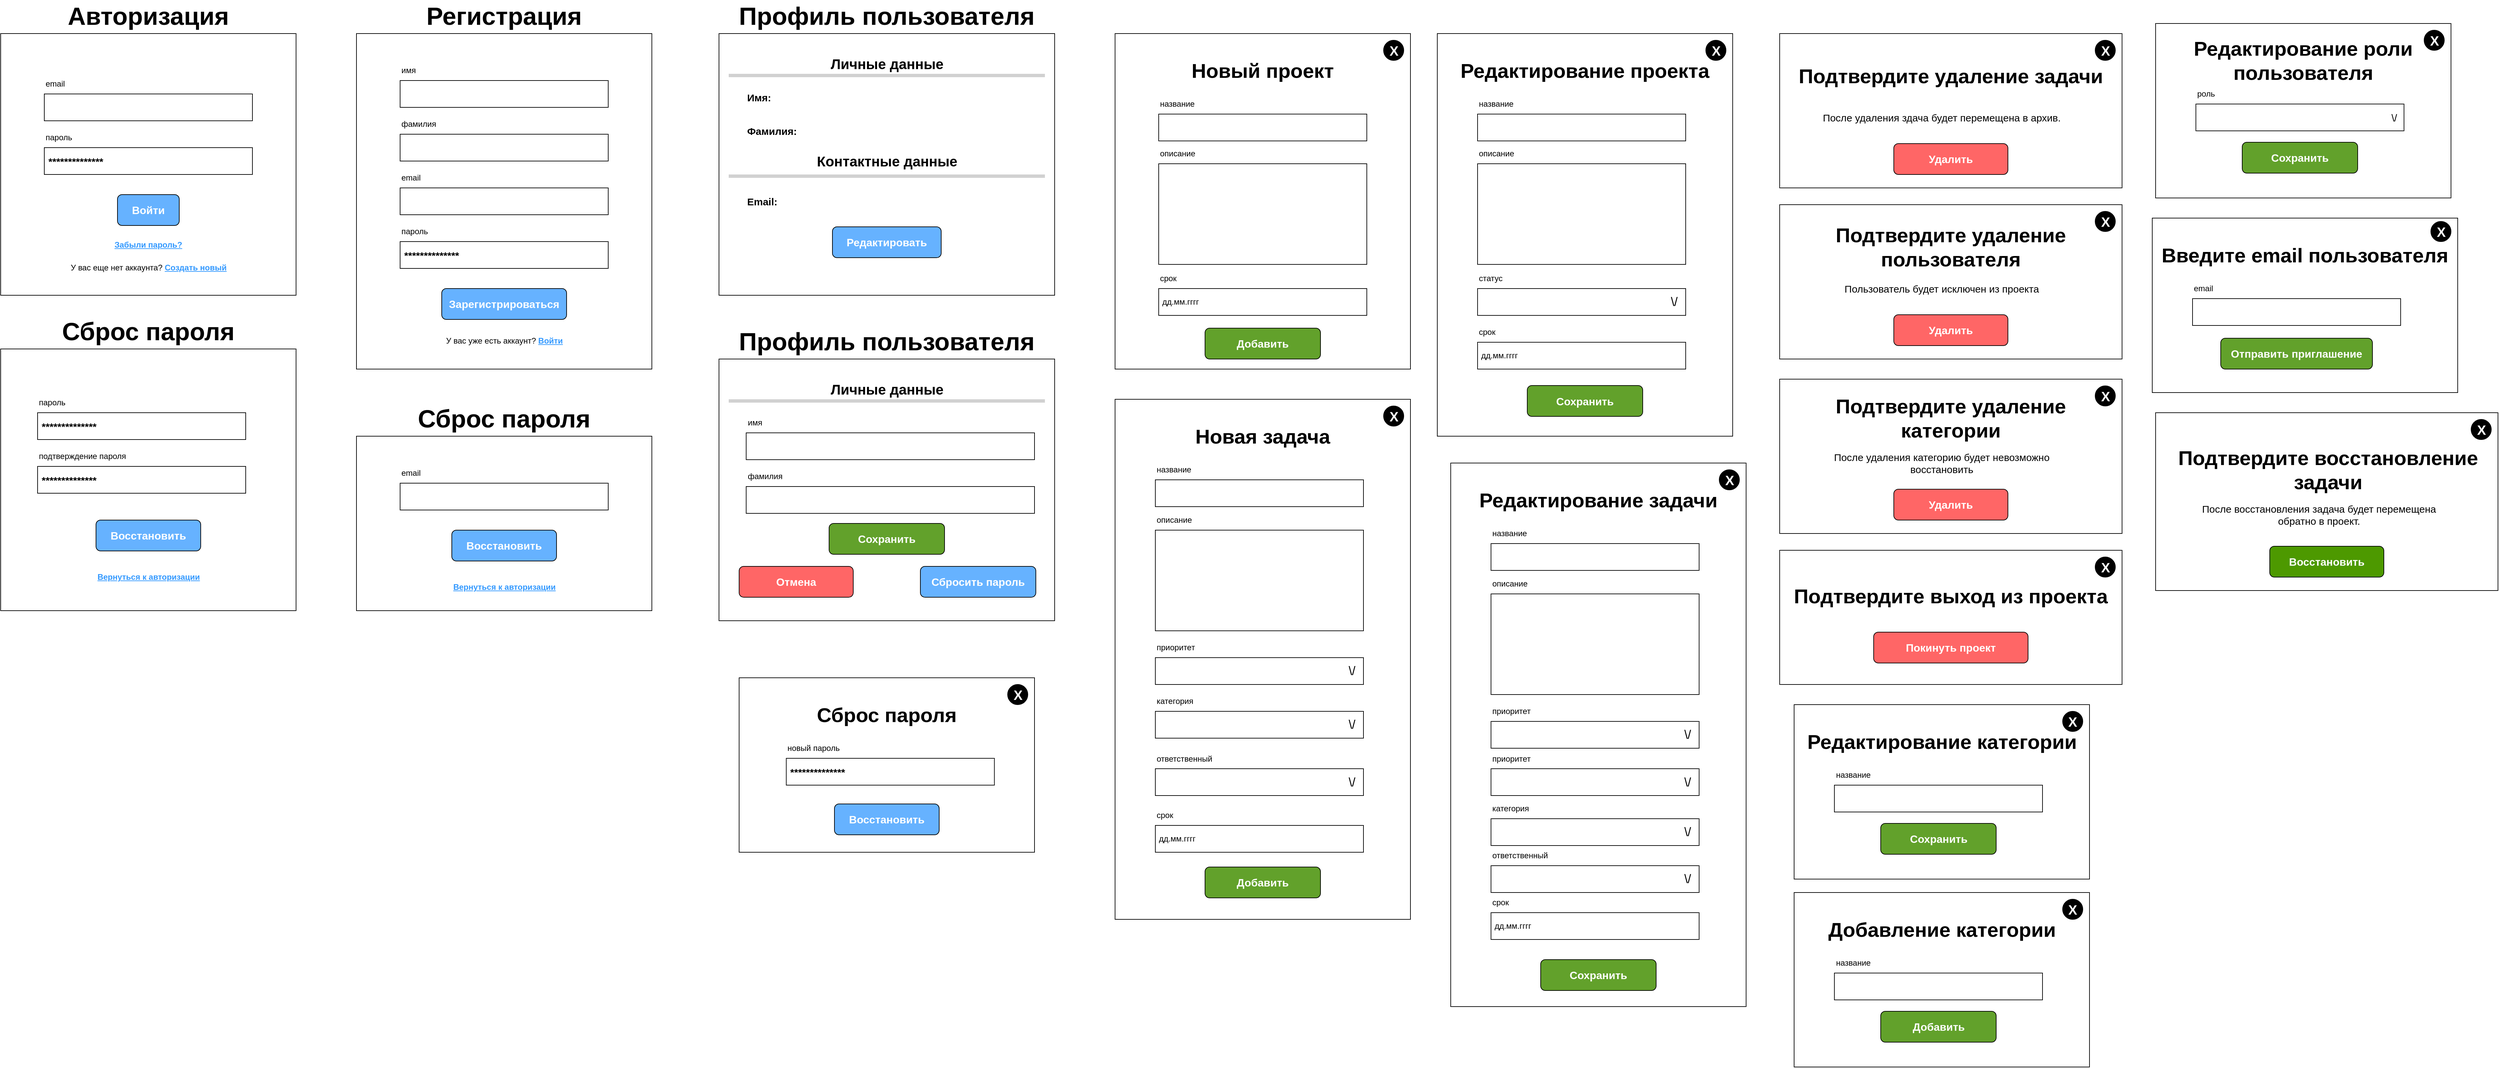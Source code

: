 <mxfile version="22.0.2" type="device" pages="2">
  <diagram name="окна" id="3ieLafGfOG4V3N0uEP7R">
    <mxGraphModel dx="2211" dy="1277" grid="0" gridSize="10" guides="1" tooltips="1" connect="1" arrows="1" fold="1" page="1" pageScale="1" pageWidth="1169" pageHeight="827" math="0" shadow="0">
      <root>
        <mxCell id="0" />
        <mxCell id="1" parent="0" />
        <mxCell id="2f54zKsbMMLjrCYLKXoF-16" value="" style="rounded=0;whiteSpace=wrap;html=1;" parent="1" vertex="1">
          <mxGeometry x="80" y="70" width="440" height="390" as="geometry" />
        </mxCell>
        <mxCell id="2f54zKsbMMLjrCYLKXoF-17" value="" style="rounded=0;whiteSpace=wrap;html=1;" parent="1" vertex="1">
          <mxGeometry x="145" y="160" width="310" height="40" as="geometry" />
        </mxCell>
        <mxCell id="2f54zKsbMMLjrCYLKXoF-18" value="&lt;b style=&quot;border-color: var(--border-color);&quot;&gt;&lt;font style=&quot;border-color: var(--border-color); font-size: 15px;&quot;&gt;&amp;nbsp;**************&lt;/font&gt;&lt;/b&gt;" style="rounded=0;whiteSpace=wrap;html=1;align=left;" parent="1" vertex="1">
          <mxGeometry x="145" y="240" width="310" height="40" as="geometry" />
        </mxCell>
        <mxCell id="2f54zKsbMMLjrCYLKXoF-19" value="email" style="text;html=1;strokeColor=none;fillColor=none;align=left;verticalAlign=middle;whiteSpace=wrap;rounded=0;" parent="1" vertex="1">
          <mxGeometry x="145" y="130" width="175" height="30" as="geometry" />
        </mxCell>
        <mxCell id="2f54zKsbMMLjrCYLKXoF-21" value="пароль" style="text;html=1;strokeColor=none;fillColor=none;align=left;verticalAlign=middle;whiteSpace=wrap;rounded=0;" parent="1" vertex="1">
          <mxGeometry x="145" y="210" width="175" height="30" as="geometry" />
        </mxCell>
        <mxCell id="2f54zKsbMMLjrCYLKXoF-24" value="&lt;b&gt;&lt;font style=&quot;font-size: 37px;&quot;&gt;Авторизация&lt;/font&gt;&lt;/b&gt;" style="text;html=1;strokeColor=none;fillColor=none;align=center;verticalAlign=middle;whiteSpace=wrap;rounded=0;" parent="1" vertex="1">
          <mxGeometry x="80" y="20" width="440" height="50" as="geometry" />
        </mxCell>
        <mxCell id="2f54zKsbMMLjrCYLKXoF-25" value="&lt;font color=&quot;#ffffff&quot; style=&quot;font-size: 16px;&quot;&gt;&lt;b&gt;Войти&lt;/b&gt;&lt;/font&gt;" style="rounded=1;whiteSpace=wrap;html=1;fillColor=#66B2FF;" parent="1" vertex="1">
          <mxGeometry x="254" y="310" width="92" height="46" as="geometry" />
        </mxCell>
        <mxCell id="2f54zKsbMMLjrCYLKXoF-26" value="&lt;font color=&quot;#3399ff&quot;&gt;&lt;b&gt;&lt;u&gt;Забыли пароль?&lt;/u&gt;&lt;/b&gt;&lt;/font&gt;" style="text;html=1;strokeColor=none;fillColor=none;align=center;verticalAlign=middle;whiteSpace=wrap;rounded=0;" parent="1" vertex="1">
          <mxGeometry x="245" y="370" width="110" height="30" as="geometry" />
        </mxCell>
        <mxCell id="2f54zKsbMMLjrCYLKXoF-27" value="У вас еще нет аккаунта? &lt;font color=&quot;#3399ff&quot;&gt;&lt;b&gt;&lt;u&gt;Создать новый&lt;/u&gt;&lt;/b&gt;&lt;/font&gt;" style="text;html=1;strokeColor=none;fillColor=none;align=center;verticalAlign=middle;whiteSpace=wrap;rounded=0;" parent="1" vertex="1">
          <mxGeometry x="177.5" y="404" width="245" height="30" as="geometry" />
        </mxCell>
        <mxCell id="2f54zKsbMMLjrCYLKXoF-28" value="" style="rounded=0;whiteSpace=wrap;html=1;" parent="1" vertex="1">
          <mxGeometry x="610" y="70" width="440" height="500" as="geometry" />
        </mxCell>
        <mxCell id="2f54zKsbMMLjrCYLKXoF-29" value="" style="rounded=0;whiteSpace=wrap;html=1;" parent="1" vertex="1">
          <mxGeometry x="675" y="300" width="310" height="40" as="geometry" />
        </mxCell>
        <mxCell id="2f54zKsbMMLjrCYLKXoF-30" value="&lt;div style=&quot;&quot;&gt;&lt;b style=&quot;background-color: initial; border-color: var(--border-color);&quot;&gt;&lt;font style=&quot;border-color: var(--border-color); font-size: 15px;&quot;&gt;&amp;nbsp;**************&lt;/font&gt;&lt;/b&gt;&lt;/div&gt;" style="rounded=0;whiteSpace=wrap;html=1;align=left;" parent="1" vertex="1">
          <mxGeometry x="675" y="380" width="310" height="40" as="geometry" />
        </mxCell>
        <mxCell id="2f54zKsbMMLjrCYLKXoF-31" value="email" style="text;html=1;strokeColor=none;fillColor=none;align=left;verticalAlign=middle;whiteSpace=wrap;rounded=0;" parent="1" vertex="1">
          <mxGeometry x="675" y="270" width="175" height="30" as="geometry" />
        </mxCell>
        <mxCell id="2f54zKsbMMLjrCYLKXoF-32" value="пароль" style="text;html=1;strokeColor=none;fillColor=none;align=left;verticalAlign=middle;whiteSpace=wrap;rounded=0;" parent="1" vertex="1">
          <mxGeometry x="675" y="350" width="175" height="30" as="geometry" />
        </mxCell>
        <mxCell id="2f54zKsbMMLjrCYLKXoF-33" value="&lt;b&gt;&lt;font style=&quot;font-size: 37px;&quot;&gt;Регистрация&lt;/font&gt;&lt;/b&gt;" style="text;html=1;strokeColor=none;fillColor=none;align=center;verticalAlign=middle;whiteSpace=wrap;rounded=0;" parent="1" vertex="1">
          <mxGeometry x="610" y="20" width="440" height="50" as="geometry" />
        </mxCell>
        <mxCell id="2f54zKsbMMLjrCYLKXoF-34" value="&lt;font color=&quot;#ffffff&quot; style=&quot;font-size: 16px;&quot;&gt;&lt;b&gt;Зарегистрироваться&lt;/b&gt;&lt;/font&gt;" style="rounded=1;whiteSpace=wrap;html=1;fillColor=#66B2FF;" parent="1" vertex="1">
          <mxGeometry x="737" y="450" width="186" height="46" as="geometry" />
        </mxCell>
        <mxCell id="2f54zKsbMMLjrCYLKXoF-36" value="У вас уже есть аккаунт? &lt;font color=&quot;#3399ff&quot;&gt;&lt;b&gt;&lt;u&gt;Войти&lt;/u&gt;&lt;/b&gt;&lt;/font&gt;" style="text;html=1;strokeColor=none;fillColor=none;align=center;verticalAlign=middle;whiteSpace=wrap;rounded=0;" parent="1" vertex="1">
          <mxGeometry x="707.5" y="513" width="245" height="30" as="geometry" />
        </mxCell>
        <mxCell id="2f54zKsbMMLjrCYLKXoF-37" value="" style="rounded=0;whiteSpace=wrap;html=1;" parent="1" vertex="1">
          <mxGeometry x="675" y="140" width="310" height="40" as="geometry" />
        </mxCell>
        <mxCell id="2f54zKsbMMLjrCYLKXoF-38" value="" style="rounded=0;whiteSpace=wrap;html=1;" parent="1" vertex="1">
          <mxGeometry x="675" y="220" width="310" height="40" as="geometry" />
        </mxCell>
        <mxCell id="2f54zKsbMMLjrCYLKXoF-39" value="имя" style="text;html=1;strokeColor=none;fillColor=none;align=left;verticalAlign=middle;whiteSpace=wrap;rounded=0;" parent="1" vertex="1">
          <mxGeometry x="675" y="110" width="175" height="30" as="geometry" />
        </mxCell>
        <mxCell id="2f54zKsbMMLjrCYLKXoF-40" value="фамилия" style="text;html=1;strokeColor=none;fillColor=none;align=left;verticalAlign=middle;whiteSpace=wrap;rounded=0;" parent="1" vertex="1">
          <mxGeometry x="675" y="190" width="175" height="30" as="geometry" />
        </mxCell>
        <mxCell id="2f54zKsbMMLjrCYLKXoF-46" value="&lt;b&gt;&lt;font style=&quot;font-size: 37px;&quot;&gt;Сброс пароля&lt;/font&gt;&lt;/b&gt;" style="text;html=1;strokeColor=none;fillColor=none;align=center;verticalAlign=middle;whiteSpace=wrap;rounded=0;" parent="1" vertex="1">
          <mxGeometry x="80" y="490" width="440" height="50" as="geometry" />
        </mxCell>
        <mxCell id="2f54zKsbMMLjrCYLKXoF-50" value="" style="rounded=0;whiteSpace=wrap;html=1;" parent="1" vertex="1">
          <mxGeometry x="610" y="670" width="440" height="260" as="geometry" />
        </mxCell>
        <mxCell id="2f54zKsbMMLjrCYLKXoF-51" value="" style="rounded=0;whiteSpace=wrap;html=1;" parent="1" vertex="1">
          <mxGeometry x="675" y="740" width="310" height="40" as="geometry" />
        </mxCell>
        <mxCell id="2f54zKsbMMLjrCYLKXoF-52" value="email" style="text;html=1;strokeColor=none;fillColor=none;align=left;verticalAlign=middle;whiteSpace=wrap;rounded=0;" parent="1" vertex="1">
          <mxGeometry x="675" y="710" width="175" height="30" as="geometry" />
        </mxCell>
        <mxCell id="2f54zKsbMMLjrCYLKXoF-53" value="&lt;b&gt;&lt;font style=&quot;font-size: 37px;&quot;&gt;Сброс пароля&lt;/font&gt;&lt;/b&gt;" style="text;html=1;strokeColor=none;fillColor=none;align=center;verticalAlign=middle;whiteSpace=wrap;rounded=0;" parent="1" vertex="1">
          <mxGeometry x="610" y="620" width="440" height="50" as="geometry" />
        </mxCell>
        <mxCell id="2f54zKsbMMLjrCYLKXoF-54" value="&lt;font color=&quot;#ffffff&quot; style=&quot;font-size: 16px;&quot;&gt;&lt;b&gt;Восстановить&lt;/b&gt;&lt;/font&gt;" style="rounded=1;whiteSpace=wrap;html=1;fillColor=#66B2FF;" parent="1" vertex="1">
          <mxGeometry x="752" y="810" width="156" height="46" as="geometry" />
        </mxCell>
        <mxCell id="2f54zKsbMMLjrCYLKXoF-55" value="&lt;font color=&quot;#3399ff&quot;&gt;&lt;b&gt;&lt;u&gt;Вернуться к авторизации&lt;/u&gt;&lt;/b&gt;&lt;/font&gt;" style="text;html=1;strokeColor=none;fillColor=none;align=center;verticalAlign=middle;whiteSpace=wrap;rounded=0;" parent="1" vertex="1">
          <mxGeometry x="737.5" y="880" width="185" height="30" as="geometry" />
        </mxCell>
        <mxCell id="2f54zKsbMMLjrCYLKXoF-56" value="" style="rounded=0;whiteSpace=wrap;html=1;" parent="1" vertex="1">
          <mxGeometry x="80" y="540" width="440" height="390" as="geometry" />
        </mxCell>
        <mxCell id="2f54zKsbMMLjrCYLKXoF-57" value="&lt;b style=&quot;border-color: var(--border-color);&quot;&gt;&lt;font style=&quot;border-color: var(--border-color); font-size: 15px;&quot;&gt;&amp;nbsp;**************&lt;/font&gt;&lt;/b&gt;" style="rounded=0;whiteSpace=wrap;html=1;align=left;" parent="1" vertex="1">
          <mxGeometry x="135" y="635" width="310" height="40" as="geometry" />
        </mxCell>
        <mxCell id="2f54zKsbMMLjrCYLKXoF-58" value="&lt;b style=&quot;border-color: var(--border-color);&quot;&gt;&lt;font style=&quot;border-color: var(--border-color); font-size: 15px;&quot;&gt;&amp;nbsp;**************&lt;/font&gt;&lt;/b&gt;" style="rounded=0;whiteSpace=wrap;html=1;align=left;" parent="1" vertex="1">
          <mxGeometry x="135" y="715" width="310" height="40" as="geometry" />
        </mxCell>
        <mxCell id="2f54zKsbMMLjrCYLKXoF-59" value="пароль" style="text;html=1;strokeColor=none;fillColor=none;align=left;verticalAlign=middle;whiteSpace=wrap;rounded=0;" parent="1" vertex="1">
          <mxGeometry x="135" y="605" width="175" height="30" as="geometry" />
        </mxCell>
        <mxCell id="2f54zKsbMMLjrCYLKXoF-60" value="подтверждение пароля" style="text;html=1;strokeColor=none;fillColor=none;align=left;verticalAlign=middle;whiteSpace=wrap;rounded=0;" parent="1" vertex="1">
          <mxGeometry x="135" y="685" width="175" height="30" as="geometry" />
        </mxCell>
        <mxCell id="2f54zKsbMMLjrCYLKXoF-64" value="&lt;font color=&quot;#ffffff&quot; style=&quot;font-size: 16px;&quot;&gt;&lt;b&gt;Восстановить&lt;/b&gt;&lt;/font&gt;" style="rounded=1;whiteSpace=wrap;html=1;fillColor=#66B2FF;" parent="1" vertex="1">
          <mxGeometry x="222" y="795" width="156" height="46" as="geometry" />
        </mxCell>
        <mxCell id="2f54zKsbMMLjrCYLKXoF-65" value="&lt;font color=&quot;#3399ff&quot;&gt;&lt;b&gt;&lt;u&gt;Вернуться к авторизации&lt;/u&gt;&lt;/b&gt;&lt;/font&gt;" style="text;html=1;strokeColor=none;fillColor=none;align=center;verticalAlign=middle;whiteSpace=wrap;rounded=0;" parent="1" vertex="1">
          <mxGeometry x="207.5" y="865" width="185" height="30" as="geometry" />
        </mxCell>
        <mxCell id="2f54zKsbMMLjrCYLKXoF-66" value="" style="rounded=0;whiteSpace=wrap;html=1;" parent="1" vertex="1">
          <mxGeometry x="1150" y="70" width="500" height="390" as="geometry" />
        </mxCell>
        <mxCell id="2f54zKsbMMLjrCYLKXoF-71" value="&lt;b&gt;&lt;font style=&quot;font-size: 37px;&quot;&gt;Профиль пользователя&lt;/font&gt;&lt;/b&gt;" style="text;html=1;strokeColor=none;fillColor=none;align=center;verticalAlign=middle;whiteSpace=wrap;rounded=0;" parent="1" vertex="1">
          <mxGeometry x="1150" y="20" width="500" height="50" as="geometry" />
        </mxCell>
        <mxCell id="2f54zKsbMMLjrCYLKXoF-72" value="&lt;font color=&quot;#ffffff&quot; style=&quot;font-size: 16px;&quot;&gt;&lt;b&gt;Редактировать&lt;/b&gt;&lt;/font&gt;" style="rounded=1;whiteSpace=wrap;html=1;fillColor=#66B2FF;" parent="1" vertex="1">
          <mxGeometry x="1319" y="358" width="162" height="46" as="geometry" />
        </mxCell>
        <mxCell id="2f54zKsbMMLjrCYLKXoF-75" value="&lt;font style=&quot;font-size: 21px;&quot;&gt;&lt;b&gt;Личные данные&lt;/b&gt;&lt;/font&gt;" style="text;html=1;strokeColor=none;fillColor=none;align=center;verticalAlign=middle;whiteSpace=wrap;rounded=0;" parent="1" vertex="1">
          <mxGeometry x="1299.5" y="100" width="201" height="30" as="geometry" />
        </mxCell>
        <mxCell id="2f54zKsbMMLjrCYLKXoF-76" value="&lt;font style=&quot;font-size: 21px;&quot;&gt;&lt;b&gt;Контактные данные&lt;/b&gt;&lt;/font&gt;" style="text;html=1;strokeColor=none;fillColor=none;align=center;verticalAlign=middle;whiteSpace=wrap;rounded=0;" parent="1" vertex="1">
          <mxGeometry x="1284.75" y="245" width="230.5" height="30" as="geometry" />
        </mxCell>
        <mxCell id="2f54zKsbMMLjrCYLKXoF-77" value="&lt;b&gt;&lt;font style=&quot;font-size: 15px;&quot;&gt;Фамилия:&lt;/font&gt;&lt;/b&gt;" style="text;html=1;strokeColor=none;fillColor=none;align=left;verticalAlign=middle;whiteSpace=wrap;rounded=0;" parent="1" vertex="1">
          <mxGeometry x="1190" y="200" width="90" height="30" as="geometry" />
        </mxCell>
        <mxCell id="2f54zKsbMMLjrCYLKXoF-78" value="&lt;b&gt;&lt;font style=&quot;font-size: 15px;&quot;&gt;Имя:&lt;/font&gt;&lt;/b&gt;" style="text;html=1;strokeColor=none;fillColor=none;align=left;verticalAlign=middle;whiteSpace=wrap;rounded=0;" parent="1" vertex="1">
          <mxGeometry x="1190" y="150" width="60" height="30" as="geometry" />
        </mxCell>
        <mxCell id="2f54zKsbMMLjrCYLKXoF-79" value="&lt;b&gt;&lt;font style=&quot;font-size: 15px;&quot;&gt;Email:&lt;/font&gt;&lt;/b&gt;" style="text;html=1;strokeColor=none;fillColor=none;align=left;verticalAlign=middle;whiteSpace=wrap;rounded=0;" parent="1" vertex="1">
          <mxGeometry x="1190" y="305" width="60" height="30" as="geometry" />
        </mxCell>
        <mxCell id="2f54zKsbMMLjrCYLKXoF-84" value="" style="rounded=0;whiteSpace=wrap;html=1;strokeColor=none;fillColor=#d1d1d1;" parent="1" vertex="1">
          <mxGeometry x="1164.5" y="130" width="471" height="5" as="geometry" />
        </mxCell>
        <mxCell id="2f54zKsbMMLjrCYLKXoF-85" value="" style="rounded=0;whiteSpace=wrap;html=1;strokeColor=none;fillColor=#d1d1d1;" parent="1" vertex="1">
          <mxGeometry x="1164.5" y="280" width="471" height="5" as="geometry" />
        </mxCell>
        <mxCell id="2f54zKsbMMLjrCYLKXoF-86" value="" style="rounded=0;whiteSpace=wrap;html=1;" parent="1" vertex="1">
          <mxGeometry x="1150" y="555" width="500" height="390" as="geometry" />
        </mxCell>
        <mxCell id="2f54zKsbMMLjrCYLKXoF-87" value="&lt;b&gt;&lt;font style=&quot;font-size: 37px;&quot;&gt;Профиль пользователя&lt;/font&gt;&lt;/b&gt;" style="text;html=1;strokeColor=none;fillColor=none;align=center;verticalAlign=middle;whiteSpace=wrap;rounded=0;" parent="1" vertex="1">
          <mxGeometry x="1150" y="505" width="500" height="50" as="geometry" />
        </mxCell>
        <mxCell id="2f54zKsbMMLjrCYLKXoF-88" value="&lt;font color=&quot;#ffffff&quot;&gt;&lt;span style=&quot;font-size: 16px;&quot;&gt;&lt;b&gt;Сбросить пароль&lt;/b&gt;&lt;/span&gt;&lt;/font&gt;" style="rounded=1;whiteSpace=wrap;html=1;fillColor=#66B2FF;" parent="1" vertex="1">
          <mxGeometry x="1450" y="864" width="172" height="46" as="geometry" />
        </mxCell>
        <mxCell id="2f54zKsbMMLjrCYLKXoF-89" value="&lt;font style=&quot;font-size: 21px;&quot;&gt;&lt;b&gt;Личные данные&lt;/b&gt;&lt;/font&gt;" style="text;html=1;strokeColor=none;fillColor=none;align=center;verticalAlign=middle;whiteSpace=wrap;rounded=0;" parent="1" vertex="1">
          <mxGeometry x="1299.5" y="585" width="201" height="30" as="geometry" />
        </mxCell>
        <mxCell id="2f54zKsbMMLjrCYLKXoF-94" value="" style="rounded=0;whiteSpace=wrap;html=1;strokeColor=none;fillColor=#d1d1d1;" parent="1" vertex="1">
          <mxGeometry x="1164.5" y="615" width="471" height="5" as="geometry" />
        </mxCell>
        <mxCell id="2f54zKsbMMLjrCYLKXoF-96" value="" style="rounded=0;whiteSpace=wrap;html=1;" parent="1" vertex="1">
          <mxGeometry x="1190.5" y="665" width="429.5" height="40" as="geometry" />
        </mxCell>
        <mxCell id="2f54zKsbMMLjrCYLKXoF-97" value="" style="rounded=0;whiteSpace=wrap;html=1;" parent="1" vertex="1">
          <mxGeometry x="1190.5" y="745" width="429.5" height="40" as="geometry" />
        </mxCell>
        <mxCell id="2f54zKsbMMLjrCYLKXoF-98" value="имя" style="text;html=1;strokeColor=none;fillColor=none;align=left;verticalAlign=middle;whiteSpace=wrap;rounded=0;" parent="1" vertex="1">
          <mxGeometry x="1190.5" y="635" width="175" height="30" as="geometry" />
        </mxCell>
        <mxCell id="2f54zKsbMMLjrCYLKXoF-99" value="фамилия" style="text;html=1;strokeColor=none;fillColor=none;align=left;verticalAlign=middle;whiteSpace=wrap;rounded=0;" parent="1" vertex="1">
          <mxGeometry x="1190.5" y="715" width="175" height="30" as="geometry" />
        </mxCell>
        <mxCell id="2f54zKsbMMLjrCYLKXoF-100" value="&lt;font color=&quot;#ffffff&quot;&gt;&lt;span style=&quot;font-size: 16px;&quot;&gt;&lt;b&gt;Отмена&lt;/b&gt;&lt;/span&gt;&lt;/font&gt;" style="rounded=1;whiteSpace=wrap;html=1;fillColor=#FF6666;" parent="1" vertex="1">
          <mxGeometry x="1180" y="864" width="170" height="46" as="geometry" />
        </mxCell>
        <mxCell id="2f54zKsbMMLjrCYLKXoF-101" value="&lt;font color=&quot;#ffffff&quot;&gt;&lt;span style=&quot;font-size: 16px;&quot;&gt;&lt;b&gt;Сохранить&lt;/b&gt;&lt;/span&gt;&lt;/font&gt;" style="rounded=1;whiteSpace=wrap;html=1;fillColor=#62A12B;" parent="1" vertex="1">
          <mxGeometry x="1314" y="800" width="172" height="46" as="geometry" />
        </mxCell>
        <mxCell id="2f54zKsbMMLjrCYLKXoF-102" value="" style="rounded=0;whiteSpace=wrap;html=1;" parent="1" vertex="1">
          <mxGeometry x="1180" y="1030" width="440" height="260" as="geometry" />
        </mxCell>
        <mxCell id="2f54zKsbMMLjrCYLKXoF-103" value="&lt;b&gt;&lt;font style=&quot;font-size: 15px;&quot;&gt;&amp;nbsp;**************&lt;/font&gt;&lt;/b&gt;" style="rounded=0;whiteSpace=wrap;html=1;align=left;" parent="1" vertex="1">
          <mxGeometry x="1250.25" y="1150" width="310" height="40" as="geometry" />
        </mxCell>
        <mxCell id="2f54zKsbMMLjrCYLKXoF-104" value="новый пароль" style="text;html=1;strokeColor=none;fillColor=none;align=left;verticalAlign=middle;whiteSpace=wrap;rounded=0;" parent="1" vertex="1">
          <mxGeometry x="1250.25" y="1120" width="175" height="30" as="geometry" />
        </mxCell>
        <mxCell id="2f54zKsbMMLjrCYLKXoF-105" value="&lt;b&gt;&lt;font style=&quot;font-size: 30px;&quot;&gt;Сброс пароля&lt;/font&gt;&lt;/b&gt;" style="text;html=1;strokeColor=none;fillColor=none;align=center;verticalAlign=middle;whiteSpace=wrap;rounded=0;" parent="1" vertex="1">
          <mxGeometry x="1180" y="1060" width="440" height="50" as="geometry" />
        </mxCell>
        <mxCell id="2f54zKsbMMLjrCYLKXoF-106" value="&lt;font color=&quot;#ffffff&quot; style=&quot;font-size: 16px;&quot;&gt;&lt;b&gt;Восстановить&lt;/b&gt;&lt;/font&gt;" style="rounded=1;whiteSpace=wrap;html=1;fillColor=#66B2FF;" parent="1" vertex="1">
          <mxGeometry x="1322" y="1218" width="156" height="46" as="geometry" />
        </mxCell>
        <mxCell id="2f54zKsbMMLjrCYLKXoF-110" value="" style="group" parent="1" vertex="1" connectable="0">
          <mxGeometry x="1580" y="1040" width="30" height="30" as="geometry" />
        </mxCell>
        <mxCell id="2f54zKsbMMLjrCYLKXoF-108" value="" style="ellipse;whiteSpace=wrap;html=1;aspect=fixed;fillColor=#000000;" parent="2f54zKsbMMLjrCYLKXoF-110" vertex="1">
          <mxGeometry width="30" height="30" as="geometry" />
        </mxCell>
        <mxCell id="2f54zKsbMMLjrCYLKXoF-109" value="&lt;b&gt;&lt;font color=&quot;#ffffff&quot; style=&quot;font-size: 20px;&quot;&gt;X&lt;/font&gt;&lt;/b&gt;" style="text;html=1;strokeColor=none;fillColor=none;align=center;verticalAlign=middle;whiteSpace=wrap;rounded=0;" parent="2f54zKsbMMLjrCYLKXoF-110" vertex="1">
          <mxGeometry x="2.5" y="7.5" width="25" height="15" as="geometry" />
        </mxCell>
        <mxCell id="2f54zKsbMMLjrCYLKXoF-117" value="" style="rounded=0;whiteSpace=wrap;html=1;" parent="1" vertex="1">
          <mxGeometry x="1740" y="70" width="440" height="500" as="geometry" />
        </mxCell>
        <mxCell id="2f54zKsbMMLjrCYLKXoF-118" value="" style="rounded=0;whiteSpace=wrap;html=1;" parent="1" vertex="1">
          <mxGeometry x="1805" y="190" width="310" height="40" as="geometry" />
        </mxCell>
        <mxCell id="2f54zKsbMMLjrCYLKXoF-119" value="название" style="text;html=1;strokeColor=none;fillColor=none;align=left;verticalAlign=middle;whiteSpace=wrap;rounded=0;" parent="1" vertex="1">
          <mxGeometry x="1805" y="160" width="175" height="30" as="geometry" />
        </mxCell>
        <mxCell id="2f54zKsbMMLjrCYLKXoF-120" value="&lt;span style=&quot;font-size: 30px;&quot;&gt;&lt;b&gt;Новый проект&lt;/b&gt;&lt;/span&gt;" style="text;html=1;strokeColor=none;fillColor=none;align=center;verticalAlign=middle;whiteSpace=wrap;rounded=0;" parent="1" vertex="1">
          <mxGeometry x="1740" y="100" width="440" height="50" as="geometry" />
        </mxCell>
        <mxCell id="2f54zKsbMMLjrCYLKXoF-122" value="" style="group" parent="1" vertex="1" connectable="0">
          <mxGeometry x="2140" y="80" width="30" height="30" as="geometry" />
        </mxCell>
        <mxCell id="2f54zKsbMMLjrCYLKXoF-123" value="" style="ellipse;whiteSpace=wrap;html=1;aspect=fixed;fillColor=#000000;" parent="2f54zKsbMMLjrCYLKXoF-122" vertex="1">
          <mxGeometry width="30" height="30" as="geometry" />
        </mxCell>
        <mxCell id="2f54zKsbMMLjrCYLKXoF-124" value="&lt;b&gt;&lt;font color=&quot;#ffffff&quot; style=&quot;font-size: 20px;&quot;&gt;X&lt;/font&gt;&lt;/b&gt;" style="text;html=1;strokeColor=none;fillColor=none;align=center;verticalAlign=middle;whiteSpace=wrap;rounded=0;" parent="2f54zKsbMMLjrCYLKXoF-122" vertex="1">
          <mxGeometry x="2.5" y="7.5" width="25" height="15" as="geometry" />
        </mxCell>
        <mxCell id="2f54zKsbMMLjrCYLKXoF-126" value="&lt;font color=&quot;#ffffff&quot;&gt;&lt;span style=&quot;font-size: 16px;&quot;&gt;&lt;b&gt;Добавить&lt;/b&gt;&lt;/span&gt;&lt;/font&gt;" style="rounded=1;whiteSpace=wrap;html=1;fillColor=#62A12B;" parent="1" vertex="1">
          <mxGeometry x="1874" y="509" width="172" height="46" as="geometry" />
        </mxCell>
        <mxCell id="2f54zKsbMMLjrCYLKXoF-127" value="" style="rounded=0;whiteSpace=wrap;html=1;" parent="1" vertex="1">
          <mxGeometry x="1805" y="264" width="310" height="150" as="geometry" />
        </mxCell>
        <mxCell id="2f54zKsbMMLjrCYLKXoF-128" value="описание" style="text;html=1;strokeColor=none;fillColor=none;align=left;verticalAlign=middle;whiteSpace=wrap;rounded=0;" parent="1" vertex="1">
          <mxGeometry x="1805" y="234" width="175" height="30" as="geometry" />
        </mxCell>
        <mxCell id="2f54zKsbMMLjrCYLKXoF-129" value="&amp;nbsp;дд.мм.гггг" style="rounded=0;whiteSpace=wrap;html=1;align=left;" parent="1" vertex="1">
          <mxGeometry x="1805" y="450" width="310" height="40" as="geometry" />
        </mxCell>
        <mxCell id="2f54zKsbMMLjrCYLKXoF-130" value="срок" style="text;html=1;strokeColor=none;fillColor=none;align=left;verticalAlign=middle;whiteSpace=wrap;rounded=0;" parent="1" vertex="1">
          <mxGeometry x="1805" y="420" width="175" height="30" as="geometry" />
        </mxCell>
        <mxCell id="2f54zKsbMMLjrCYLKXoF-143" value="" style="rounded=0;whiteSpace=wrap;html=1;" parent="1" vertex="1">
          <mxGeometry x="2220" y="70" width="440" height="600" as="geometry" />
        </mxCell>
        <mxCell id="2f54zKsbMMLjrCYLKXoF-144" value="" style="rounded=0;whiteSpace=wrap;html=1;" parent="1" vertex="1">
          <mxGeometry x="2280" y="190" width="310" height="40" as="geometry" />
        </mxCell>
        <mxCell id="2f54zKsbMMLjrCYLKXoF-145" value="название" style="text;html=1;strokeColor=none;fillColor=none;align=left;verticalAlign=middle;whiteSpace=wrap;rounded=0;" parent="1" vertex="1">
          <mxGeometry x="2280" y="160" width="175" height="30" as="geometry" />
        </mxCell>
        <mxCell id="2f54zKsbMMLjrCYLKXoF-146" value="&lt;span style=&quot;font-size: 30px;&quot;&gt;&lt;b&gt;Редактирование проекта&lt;/b&gt;&lt;/span&gt;" style="text;html=1;strokeColor=none;fillColor=none;align=center;verticalAlign=middle;whiteSpace=wrap;rounded=0;" parent="1" vertex="1">
          <mxGeometry x="2220" y="100" width="440" height="50" as="geometry" />
        </mxCell>
        <mxCell id="2f54zKsbMMLjrCYLKXoF-147" value="" style="group" parent="1" vertex="1" connectable="0">
          <mxGeometry x="2620" y="80" width="30" height="30" as="geometry" />
        </mxCell>
        <mxCell id="2f54zKsbMMLjrCYLKXoF-148" value="" style="ellipse;whiteSpace=wrap;html=1;aspect=fixed;fillColor=#000000;" parent="2f54zKsbMMLjrCYLKXoF-147" vertex="1">
          <mxGeometry width="30" height="30" as="geometry" />
        </mxCell>
        <mxCell id="2f54zKsbMMLjrCYLKXoF-149" value="&lt;b&gt;&lt;font color=&quot;#ffffff&quot; style=&quot;font-size: 20px;&quot;&gt;X&lt;/font&gt;&lt;/b&gt;" style="text;html=1;strokeColor=none;fillColor=none;align=center;verticalAlign=middle;whiteSpace=wrap;rounded=0;" parent="2f54zKsbMMLjrCYLKXoF-147" vertex="1">
          <mxGeometry x="2.5" y="7.5" width="25" height="15" as="geometry" />
        </mxCell>
        <mxCell id="2f54zKsbMMLjrCYLKXoF-150" value="&lt;font color=&quot;#ffffff&quot;&gt;&lt;span style=&quot;font-size: 16px;&quot;&gt;&lt;b&gt;Сохранить&lt;/b&gt;&lt;/span&gt;&lt;/font&gt;" style="rounded=1;whiteSpace=wrap;html=1;fillColor=#62A12B;" parent="1" vertex="1">
          <mxGeometry x="2354" y="594.5" width="172" height="46" as="geometry" />
        </mxCell>
        <mxCell id="2f54zKsbMMLjrCYLKXoF-151" value="" style="rounded=0;whiteSpace=wrap;html=1;" parent="1" vertex="1">
          <mxGeometry x="2280" y="264" width="310" height="150" as="geometry" />
        </mxCell>
        <mxCell id="2f54zKsbMMLjrCYLKXoF-152" value="описание" style="text;html=1;strokeColor=none;fillColor=none;align=left;verticalAlign=middle;whiteSpace=wrap;rounded=0;" parent="1" vertex="1">
          <mxGeometry x="2280" y="234" width="175" height="30" as="geometry" />
        </mxCell>
        <mxCell id="2f54zKsbMMLjrCYLKXoF-153" value="&lt;font style=&quot;font-size: 18px;&quot;&gt;\/&amp;nbsp;&amp;nbsp;&lt;/font&gt;" style="rounded=0;whiteSpace=wrap;html=1;align=right;" parent="1" vertex="1">
          <mxGeometry x="2280" y="450" width="310" height="40" as="geometry" />
        </mxCell>
        <mxCell id="2f54zKsbMMLjrCYLKXoF-154" value="статус" style="text;html=1;strokeColor=none;fillColor=none;align=left;verticalAlign=middle;whiteSpace=wrap;rounded=0;" parent="1" vertex="1">
          <mxGeometry x="2280" y="420" width="175" height="30" as="geometry" />
        </mxCell>
        <mxCell id="2f54zKsbMMLjrCYLKXoF-161" value="&amp;nbsp;дд.мм.гггг" style="rounded=0;whiteSpace=wrap;html=1;align=left;" parent="1" vertex="1">
          <mxGeometry x="2280" y="530" width="310" height="40" as="geometry" />
        </mxCell>
        <mxCell id="2f54zKsbMMLjrCYLKXoF-162" value="срок" style="text;html=1;strokeColor=none;fillColor=none;align=left;verticalAlign=middle;whiteSpace=wrap;rounded=0;" parent="1" vertex="1">
          <mxGeometry x="2280" y="500" width="175" height="30" as="geometry" />
        </mxCell>
        <mxCell id="2f54zKsbMMLjrCYLKXoF-163" value="" style="rounded=0;whiteSpace=wrap;html=1;" parent="1" vertex="1">
          <mxGeometry x="1740" y="615" width="440" height="775" as="geometry" />
        </mxCell>
        <mxCell id="2f54zKsbMMLjrCYLKXoF-164" value="" style="rounded=0;whiteSpace=wrap;html=1;" parent="1" vertex="1">
          <mxGeometry x="1800" y="735" width="310" height="40" as="geometry" />
        </mxCell>
        <mxCell id="2f54zKsbMMLjrCYLKXoF-165" value="название" style="text;html=1;strokeColor=none;fillColor=none;align=left;verticalAlign=middle;whiteSpace=wrap;rounded=0;" parent="1" vertex="1">
          <mxGeometry x="1800" y="705" width="175" height="30" as="geometry" />
        </mxCell>
        <mxCell id="2f54zKsbMMLjrCYLKXoF-166" value="&lt;span style=&quot;font-size: 30px;&quot;&gt;&lt;b&gt;Новая задача&lt;/b&gt;&lt;/span&gt;" style="text;html=1;strokeColor=none;fillColor=none;align=center;verticalAlign=middle;whiteSpace=wrap;rounded=0;" parent="1" vertex="1">
          <mxGeometry x="1740" y="645" width="440" height="50" as="geometry" />
        </mxCell>
        <mxCell id="2f54zKsbMMLjrCYLKXoF-167" value="" style="group" parent="1" vertex="1" connectable="0">
          <mxGeometry x="2140" y="625" width="30" height="30" as="geometry" />
        </mxCell>
        <mxCell id="2f54zKsbMMLjrCYLKXoF-168" value="" style="ellipse;whiteSpace=wrap;html=1;aspect=fixed;fillColor=#000000;" parent="2f54zKsbMMLjrCYLKXoF-167" vertex="1">
          <mxGeometry width="30" height="30" as="geometry" />
        </mxCell>
        <mxCell id="2f54zKsbMMLjrCYLKXoF-169" value="&lt;b&gt;&lt;font color=&quot;#ffffff&quot; style=&quot;font-size: 20px;&quot;&gt;X&lt;/font&gt;&lt;/b&gt;" style="text;html=1;strokeColor=none;fillColor=none;align=center;verticalAlign=middle;whiteSpace=wrap;rounded=0;" parent="2f54zKsbMMLjrCYLKXoF-167" vertex="1">
          <mxGeometry x="2.5" y="7.5" width="25" height="15" as="geometry" />
        </mxCell>
        <mxCell id="2f54zKsbMMLjrCYLKXoF-170" value="&lt;font color=&quot;#ffffff&quot;&gt;&lt;span style=&quot;font-size: 16px;&quot;&gt;&lt;b&gt;Добавить&lt;/b&gt;&lt;/span&gt;&lt;/font&gt;" style="rounded=1;whiteSpace=wrap;html=1;fillColor=#62A12B;" parent="1" vertex="1">
          <mxGeometry x="1874" y="1312" width="172" height="46" as="geometry" />
        </mxCell>
        <mxCell id="2f54zKsbMMLjrCYLKXoF-171" value="" style="rounded=0;whiteSpace=wrap;html=1;" parent="1" vertex="1">
          <mxGeometry x="1800" y="810" width="310" height="150" as="geometry" />
        </mxCell>
        <mxCell id="2f54zKsbMMLjrCYLKXoF-172" value="описание" style="text;html=1;strokeColor=none;fillColor=none;align=left;verticalAlign=middle;whiteSpace=wrap;rounded=0;" parent="1" vertex="1">
          <mxGeometry x="1800" y="780" width="175" height="30" as="geometry" />
        </mxCell>
        <mxCell id="2f54zKsbMMLjrCYLKXoF-173" value="&lt;font style=&quot;font-size: 18px;&quot;&gt;\/&amp;nbsp;&amp;nbsp;&lt;/font&gt;" style="rounded=0;whiteSpace=wrap;html=1;align=right;" parent="1" vertex="1">
          <mxGeometry x="1800" y="1000" width="310" height="40" as="geometry" />
        </mxCell>
        <mxCell id="2f54zKsbMMLjrCYLKXoF-174" value="приоритет" style="text;html=1;strokeColor=none;fillColor=none;align=left;verticalAlign=middle;whiteSpace=wrap;rounded=0;" parent="1" vertex="1">
          <mxGeometry x="1800" y="970" width="175" height="30" as="geometry" />
        </mxCell>
        <mxCell id="2f54zKsbMMLjrCYLKXoF-175" value="&amp;nbsp;дд.мм.гггг" style="rounded=0;whiteSpace=wrap;html=1;align=left;" parent="1" vertex="1">
          <mxGeometry x="1800" y="1250" width="310" height="40" as="geometry" />
        </mxCell>
        <mxCell id="2f54zKsbMMLjrCYLKXoF-176" value="срок" style="text;html=1;strokeColor=none;fillColor=none;align=left;verticalAlign=middle;whiteSpace=wrap;rounded=0;" parent="1" vertex="1">
          <mxGeometry x="1800" y="1220" width="175" height="30" as="geometry" />
        </mxCell>
        <mxCell id="2f54zKsbMMLjrCYLKXoF-178" value="&lt;font style=&quot;font-size: 18px;&quot;&gt;\/&amp;nbsp;&amp;nbsp;&lt;/font&gt;" style="rounded=0;whiteSpace=wrap;html=1;align=right;" parent="1" vertex="1">
          <mxGeometry x="1800" y="1080" width="310" height="40" as="geometry" />
        </mxCell>
        <mxCell id="2f54zKsbMMLjrCYLKXoF-179" value="категория" style="text;html=1;strokeColor=none;fillColor=none;align=left;verticalAlign=middle;whiteSpace=wrap;rounded=0;" parent="1" vertex="1">
          <mxGeometry x="1800" y="1050" width="175" height="30" as="geometry" />
        </mxCell>
        <mxCell id="2f54zKsbMMLjrCYLKXoF-180" value="&lt;font style=&quot;font-size: 18px;&quot;&gt;\/&amp;nbsp;&amp;nbsp;&lt;/font&gt;" style="rounded=0;whiteSpace=wrap;html=1;align=right;" parent="1" vertex="1">
          <mxGeometry x="1800" y="1165.5" width="310" height="40" as="geometry" />
        </mxCell>
        <mxCell id="2f54zKsbMMLjrCYLKXoF-181" value="ответственный" style="text;html=1;strokeColor=none;fillColor=none;align=left;verticalAlign=middle;whiteSpace=wrap;rounded=0;" parent="1" vertex="1">
          <mxGeometry x="1800" y="1135.5" width="175" height="30" as="geometry" />
        </mxCell>
        <mxCell id="2f54zKsbMMLjrCYLKXoF-182" value="" style="rounded=0;whiteSpace=wrap;html=1;" parent="1" vertex="1">
          <mxGeometry x="2240" y="710" width="440" height="810" as="geometry" />
        </mxCell>
        <mxCell id="2f54zKsbMMLjrCYLKXoF-183" value="" style="rounded=0;whiteSpace=wrap;html=1;" parent="1" vertex="1">
          <mxGeometry x="2300" y="830" width="310" height="40" as="geometry" />
        </mxCell>
        <mxCell id="2f54zKsbMMLjrCYLKXoF-184" value="название" style="text;html=1;strokeColor=none;fillColor=none;align=left;verticalAlign=middle;whiteSpace=wrap;rounded=0;" parent="1" vertex="1">
          <mxGeometry x="2300" y="800" width="175" height="30" as="geometry" />
        </mxCell>
        <mxCell id="2f54zKsbMMLjrCYLKXoF-185" value="&lt;span style=&quot;font-size: 30px;&quot;&gt;&lt;b&gt;Редактирование задачи&lt;/b&gt;&lt;/span&gt;" style="text;html=1;strokeColor=none;fillColor=none;align=center;verticalAlign=middle;whiteSpace=wrap;rounded=0;" parent="1" vertex="1">
          <mxGeometry x="2240" y="740" width="440" height="50" as="geometry" />
        </mxCell>
        <mxCell id="2f54zKsbMMLjrCYLKXoF-186" value="" style="group" parent="1" vertex="1" connectable="0">
          <mxGeometry x="2640" y="720" width="30" height="30" as="geometry" />
        </mxCell>
        <mxCell id="2f54zKsbMMLjrCYLKXoF-187" value="" style="ellipse;whiteSpace=wrap;html=1;aspect=fixed;fillColor=#000000;" parent="2f54zKsbMMLjrCYLKXoF-186" vertex="1">
          <mxGeometry width="30" height="30" as="geometry" />
        </mxCell>
        <mxCell id="2f54zKsbMMLjrCYLKXoF-188" value="&lt;b&gt;&lt;font color=&quot;#ffffff&quot; style=&quot;font-size: 20px;&quot;&gt;X&lt;/font&gt;&lt;/b&gt;" style="text;html=1;strokeColor=none;fillColor=none;align=center;verticalAlign=middle;whiteSpace=wrap;rounded=0;" parent="2f54zKsbMMLjrCYLKXoF-186" vertex="1">
          <mxGeometry x="2.5" y="7.5" width="25" height="15" as="geometry" />
        </mxCell>
        <mxCell id="2f54zKsbMMLjrCYLKXoF-189" value="&lt;font color=&quot;#ffffff&quot;&gt;&lt;span style=&quot;font-size: 16px;&quot;&gt;&lt;b&gt;Сохранить&lt;/b&gt;&lt;/span&gt;&lt;/font&gt;" style="rounded=1;whiteSpace=wrap;html=1;fillColor=#62A12B;" parent="1" vertex="1">
          <mxGeometry x="2374" y="1450" width="172" height="46" as="geometry" />
        </mxCell>
        <mxCell id="2f54zKsbMMLjrCYLKXoF-190" value="" style="rounded=0;whiteSpace=wrap;html=1;" parent="1" vertex="1">
          <mxGeometry x="2300" y="905" width="310" height="150" as="geometry" />
        </mxCell>
        <mxCell id="2f54zKsbMMLjrCYLKXoF-191" value="описание" style="text;html=1;strokeColor=none;fillColor=none;align=left;verticalAlign=middle;whiteSpace=wrap;rounded=0;" parent="1" vertex="1">
          <mxGeometry x="2300" y="875" width="175" height="30" as="geometry" />
        </mxCell>
        <mxCell id="2f54zKsbMMLjrCYLKXoF-192" value="&lt;font style=&quot;font-size: 18px;&quot;&gt;\/&amp;nbsp;&amp;nbsp;&lt;/font&gt;" style="rounded=0;whiteSpace=wrap;html=1;align=right;" parent="1" vertex="1">
          <mxGeometry x="2300" y="1095" width="310" height="40" as="geometry" />
        </mxCell>
        <mxCell id="2f54zKsbMMLjrCYLKXoF-193" value="приоритет" style="text;html=1;strokeColor=none;fillColor=none;align=left;verticalAlign=middle;whiteSpace=wrap;rounded=0;" parent="1" vertex="1">
          <mxGeometry x="2300" y="1065" width="175" height="30" as="geometry" />
        </mxCell>
        <mxCell id="2f54zKsbMMLjrCYLKXoF-194" value="&amp;nbsp;дд.мм.гггг" style="rounded=0;whiteSpace=wrap;html=1;align=left;" parent="1" vertex="1">
          <mxGeometry x="2300" y="1380" width="310" height="40" as="geometry" />
        </mxCell>
        <mxCell id="2f54zKsbMMLjrCYLKXoF-195" value="срок" style="text;html=1;strokeColor=none;fillColor=none;align=left;verticalAlign=middle;whiteSpace=wrap;rounded=0;" parent="1" vertex="1">
          <mxGeometry x="2300" y="1350" width="175" height="30" as="geometry" />
        </mxCell>
        <mxCell id="2f54zKsbMMLjrCYLKXoF-196" value="&lt;font style=&quot;font-size: 18px;&quot;&gt;\/&amp;nbsp;&amp;nbsp;&lt;/font&gt;" style="rounded=0;whiteSpace=wrap;html=1;align=right;" parent="1" vertex="1">
          <mxGeometry x="2300" y="1240" width="310" height="40" as="geometry" />
        </mxCell>
        <mxCell id="2f54zKsbMMLjrCYLKXoF-197" value="категория" style="text;html=1;strokeColor=none;fillColor=none;align=left;verticalAlign=middle;whiteSpace=wrap;rounded=0;" parent="1" vertex="1">
          <mxGeometry x="2300" y="1210" width="175" height="30" as="geometry" />
        </mxCell>
        <mxCell id="2f54zKsbMMLjrCYLKXoF-198" value="&lt;font style=&quot;font-size: 18px;&quot;&gt;\/&amp;nbsp;&amp;nbsp;&lt;/font&gt;" style="rounded=0;whiteSpace=wrap;html=1;align=right;" parent="1" vertex="1">
          <mxGeometry x="2300" y="1310" width="310" height="40" as="geometry" />
        </mxCell>
        <mxCell id="2f54zKsbMMLjrCYLKXoF-199" value="ответственный" style="text;html=1;strokeColor=none;fillColor=none;align=left;verticalAlign=middle;whiteSpace=wrap;rounded=0;" parent="1" vertex="1">
          <mxGeometry x="2300" y="1280" width="175" height="30" as="geometry" />
        </mxCell>
        <mxCell id="2f54zKsbMMLjrCYLKXoF-200" value="&lt;font style=&quot;font-size: 18px;&quot;&gt;\/&amp;nbsp;&amp;nbsp;&lt;/font&gt;" style="rounded=0;whiteSpace=wrap;html=1;align=right;" parent="1" vertex="1">
          <mxGeometry x="2300" y="1165.5" width="310" height="40" as="geometry" />
        </mxCell>
        <mxCell id="2f54zKsbMMLjrCYLKXoF-201" value="приоритет" style="text;html=1;strokeColor=none;fillColor=none;align=left;verticalAlign=middle;whiteSpace=wrap;rounded=0;" parent="1" vertex="1">
          <mxGeometry x="2300" y="1135.5" width="175" height="30" as="geometry" />
        </mxCell>
        <mxCell id="2f54zKsbMMLjrCYLKXoF-202" value="" style="rounded=0;whiteSpace=wrap;html=1;" parent="1" vertex="1">
          <mxGeometry x="2730" y="70" width="510" height="230" as="geometry" />
        </mxCell>
        <mxCell id="2f54zKsbMMLjrCYLKXoF-204" value="&lt;font style=&quot;font-size: 15px;&quot;&gt;После удаления здача будет перемещена в архив.&lt;/font&gt;" style="text;html=1;strokeColor=none;fillColor=none;align=center;verticalAlign=middle;whiteSpace=wrap;rounded=0;" parent="1" vertex="1">
          <mxGeometry x="2783.13" y="180" width="376.75" height="30" as="geometry" />
        </mxCell>
        <mxCell id="2f54zKsbMMLjrCYLKXoF-205" value="&lt;span style=&quot;font-size: 30px;&quot;&gt;&lt;b&gt;Подтвердите удаление задачи&lt;/b&gt;&lt;/span&gt;" style="text;html=1;strokeColor=none;fillColor=none;align=center;verticalAlign=middle;whiteSpace=wrap;rounded=0;" parent="1" vertex="1">
          <mxGeometry x="2730" y="107.5" width="510" height="50" as="geometry" />
        </mxCell>
        <mxCell id="2f54zKsbMMLjrCYLKXoF-207" value="" style="group" parent="1" vertex="1" connectable="0">
          <mxGeometry x="3200" y="80" width="30" height="30" as="geometry" />
        </mxCell>
        <mxCell id="2f54zKsbMMLjrCYLKXoF-208" value="" style="ellipse;whiteSpace=wrap;html=1;aspect=fixed;fillColor=#000000;" parent="2f54zKsbMMLjrCYLKXoF-207" vertex="1">
          <mxGeometry width="30" height="30" as="geometry" />
        </mxCell>
        <mxCell id="2f54zKsbMMLjrCYLKXoF-209" value="&lt;b&gt;&lt;font color=&quot;#ffffff&quot; style=&quot;font-size: 20px;&quot;&gt;X&lt;/font&gt;&lt;/b&gt;" style="text;html=1;strokeColor=none;fillColor=none;align=center;verticalAlign=middle;whiteSpace=wrap;rounded=0;" parent="2f54zKsbMMLjrCYLKXoF-207" vertex="1">
          <mxGeometry x="2.5" y="7.5" width="25" height="15" as="geometry" />
        </mxCell>
        <mxCell id="2f54zKsbMMLjrCYLKXoF-210" value="&lt;font color=&quot;#ffffff&quot;&gt;&lt;span style=&quot;font-size: 16px;&quot;&gt;&lt;b&gt;Удалить&lt;/b&gt;&lt;/span&gt;&lt;/font&gt;" style="rounded=1;whiteSpace=wrap;html=1;fillColor=#FF6666;" parent="1" vertex="1">
          <mxGeometry x="2900" y="234" width="170" height="46" as="geometry" />
        </mxCell>
        <mxCell id="2f54zKsbMMLjrCYLKXoF-211" value="" style="rounded=0;whiteSpace=wrap;html=1;" parent="1" vertex="1">
          <mxGeometry x="2730" y="325" width="510" height="230" as="geometry" />
        </mxCell>
        <mxCell id="2f54zKsbMMLjrCYLKXoF-212" value="&lt;font style=&quot;font-size: 15px;&quot;&gt;Пользователь будет исключен из проекта&lt;/font&gt;" style="text;html=1;strokeColor=none;fillColor=none;align=center;verticalAlign=middle;whiteSpace=wrap;rounded=0;" parent="1" vertex="1">
          <mxGeometry x="2783.13" y="435" width="376.75" height="30" as="geometry" />
        </mxCell>
        <mxCell id="2f54zKsbMMLjrCYLKXoF-213" value="&lt;span style=&quot;font-size: 30px;&quot;&gt;&lt;b&gt;Подтвердите удаление пользователя&lt;/b&gt;&lt;/span&gt;" style="text;html=1;strokeColor=none;fillColor=none;align=center;verticalAlign=middle;whiteSpace=wrap;rounded=0;" parent="1" vertex="1">
          <mxGeometry x="2730" y="362.5" width="510" height="50" as="geometry" />
        </mxCell>
        <mxCell id="2f54zKsbMMLjrCYLKXoF-214" value="" style="group" parent="1" vertex="1" connectable="0">
          <mxGeometry x="3200" y="335" width="30" height="30" as="geometry" />
        </mxCell>
        <mxCell id="2f54zKsbMMLjrCYLKXoF-215" value="" style="ellipse;whiteSpace=wrap;html=1;aspect=fixed;fillColor=#000000;" parent="2f54zKsbMMLjrCYLKXoF-214" vertex="1">
          <mxGeometry width="30" height="30" as="geometry" />
        </mxCell>
        <mxCell id="2f54zKsbMMLjrCYLKXoF-216" value="&lt;b&gt;&lt;font color=&quot;#ffffff&quot; style=&quot;font-size: 20px;&quot;&gt;X&lt;/font&gt;&lt;/b&gt;" style="text;html=1;strokeColor=none;fillColor=none;align=center;verticalAlign=middle;whiteSpace=wrap;rounded=0;" parent="2f54zKsbMMLjrCYLKXoF-214" vertex="1">
          <mxGeometry x="2.5" y="7.5" width="25" height="15" as="geometry" />
        </mxCell>
        <mxCell id="2f54zKsbMMLjrCYLKXoF-217" value="&lt;font color=&quot;#ffffff&quot;&gt;&lt;span style=&quot;font-size: 16px;&quot;&gt;&lt;b&gt;Удалить&lt;/b&gt;&lt;/span&gt;&lt;/font&gt;" style="rounded=1;whiteSpace=wrap;html=1;fillColor=#FF6666;" parent="1" vertex="1">
          <mxGeometry x="2900" y="489" width="170" height="46" as="geometry" />
        </mxCell>
        <mxCell id="2f54zKsbMMLjrCYLKXoF-218" value="" style="rounded=0;whiteSpace=wrap;html=1;" parent="1" vertex="1">
          <mxGeometry x="2730" y="585" width="510" height="230" as="geometry" />
        </mxCell>
        <mxCell id="2f54zKsbMMLjrCYLKXoF-219" value="&lt;font style=&quot;font-size: 15px;&quot;&gt;После удаления категорию будет невозможно восстановить&lt;/font&gt;" style="text;html=1;strokeColor=none;fillColor=none;align=center;verticalAlign=middle;whiteSpace=wrap;rounded=0;" parent="1" vertex="1">
          <mxGeometry x="2783.13" y="695" width="376.75" height="30" as="geometry" />
        </mxCell>
        <mxCell id="2f54zKsbMMLjrCYLKXoF-220" value="&lt;span style=&quot;font-size: 30px;&quot;&gt;&lt;b&gt;Подтвердите удаление категории&lt;/b&gt;&lt;/span&gt;" style="text;html=1;strokeColor=none;fillColor=none;align=center;verticalAlign=middle;whiteSpace=wrap;rounded=0;" parent="1" vertex="1">
          <mxGeometry x="2740" y="610" width="490" height="65" as="geometry" />
        </mxCell>
        <mxCell id="2f54zKsbMMLjrCYLKXoF-221" value="" style="group" parent="1" vertex="1" connectable="0">
          <mxGeometry x="3200" y="595" width="30" height="30" as="geometry" />
        </mxCell>
        <mxCell id="2f54zKsbMMLjrCYLKXoF-222" value="" style="ellipse;whiteSpace=wrap;html=1;aspect=fixed;fillColor=#000000;" parent="2f54zKsbMMLjrCYLKXoF-221" vertex="1">
          <mxGeometry width="30" height="30" as="geometry" />
        </mxCell>
        <mxCell id="2f54zKsbMMLjrCYLKXoF-223" value="&lt;b&gt;&lt;font color=&quot;#ffffff&quot; style=&quot;font-size: 20px;&quot;&gt;X&lt;/font&gt;&lt;/b&gt;" style="text;html=1;strokeColor=none;fillColor=none;align=center;verticalAlign=middle;whiteSpace=wrap;rounded=0;" parent="2f54zKsbMMLjrCYLKXoF-221" vertex="1">
          <mxGeometry x="2.5" y="7.5" width="25" height="15" as="geometry" />
        </mxCell>
        <mxCell id="2f54zKsbMMLjrCYLKXoF-224" value="&lt;font color=&quot;#ffffff&quot;&gt;&lt;span style=&quot;font-size: 16px;&quot;&gt;&lt;b&gt;Удалить&lt;/b&gt;&lt;/span&gt;&lt;/font&gt;" style="rounded=1;whiteSpace=wrap;html=1;fillColor=#FF6666;" parent="1" vertex="1">
          <mxGeometry x="2900" y="749" width="170" height="46" as="geometry" />
        </mxCell>
        <mxCell id="2f54zKsbMMLjrCYLKXoF-225" value="" style="rounded=0;whiteSpace=wrap;html=1;" parent="1" vertex="1">
          <mxGeometry x="2730" y="840" width="510" height="200" as="geometry" />
        </mxCell>
        <mxCell id="2f54zKsbMMLjrCYLKXoF-227" value="&lt;span style=&quot;font-size: 30px;&quot;&gt;&lt;b&gt;Подтвердите выход из проекта&lt;/b&gt;&lt;/span&gt;" style="text;html=1;strokeColor=none;fillColor=none;align=center;verticalAlign=middle;whiteSpace=wrap;rounded=0;" parent="1" vertex="1">
          <mxGeometry x="2740" y="875" width="490" height="65" as="geometry" />
        </mxCell>
        <mxCell id="2f54zKsbMMLjrCYLKXoF-228" value="" style="group" parent="1" vertex="1" connectable="0">
          <mxGeometry x="3200" y="850" width="30" height="30" as="geometry" />
        </mxCell>
        <mxCell id="2f54zKsbMMLjrCYLKXoF-229" value="" style="ellipse;whiteSpace=wrap;html=1;aspect=fixed;fillColor=#000000;" parent="2f54zKsbMMLjrCYLKXoF-228" vertex="1">
          <mxGeometry width="30" height="30" as="geometry" />
        </mxCell>
        <mxCell id="2f54zKsbMMLjrCYLKXoF-230" value="&lt;b&gt;&lt;font color=&quot;#ffffff&quot; style=&quot;font-size: 20px;&quot;&gt;X&lt;/font&gt;&lt;/b&gt;" style="text;html=1;strokeColor=none;fillColor=none;align=center;verticalAlign=middle;whiteSpace=wrap;rounded=0;" parent="2f54zKsbMMLjrCYLKXoF-228" vertex="1">
          <mxGeometry x="2.5" y="7.5" width="25" height="15" as="geometry" />
        </mxCell>
        <mxCell id="2f54zKsbMMLjrCYLKXoF-231" value="&lt;font color=&quot;#ffffff&quot;&gt;&lt;span style=&quot;font-size: 16px;&quot;&gt;&lt;b&gt;Покинуть проект&lt;/b&gt;&lt;/span&gt;&lt;/font&gt;" style="rounded=1;whiteSpace=wrap;html=1;fillColor=#FF6666;" parent="1" vertex="1">
          <mxGeometry x="2870" y="962" width="230" height="46" as="geometry" />
        </mxCell>
        <mxCell id="2f54zKsbMMLjrCYLKXoF-232" value="" style="rounded=0;whiteSpace=wrap;html=1;" parent="1" vertex="1">
          <mxGeometry x="2751.51" y="1070" width="440" height="260" as="geometry" />
        </mxCell>
        <mxCell id="2f54zKsbMMLjrCYLKXoF-233" value="" style="rounded=0;whiteSpace=wrap;html=1;" parent="1" vertex="1">
          <mxGeometry x="2811.51" y="1190" width="310" height="40" as="geometry" />
        </mxCell>
        <mxCell id="2f54zKsbMMLjrCYLKXoF-234" value="название" style="text;html=1;strokeColor=none;fillColor=none;align=left;verticalAlign=middle;whiteSpace=wrap;rounded=0;" parent="1" vertex="1">
          <mxGeometry x="2811.51" y="1160" width="175" height="30" as="geometry" />
        </mxCell>
        <mxCell id="2f54zKsbMMLjrCYLKXoF-235" value="&lt;span style=&quot;font-size: 30px;&quot;&gt;&lt;b&gt;Редактирование категории&lt;/b&gt;&lt;/span&gt;" style="text;html=1;strokeColor=none;fillColor=none;align=center;verticalAlign=middle;whiteSpace=wrap;rounded=0;" parent="1" vertex="1">
          <mxGeometry x="2751.51" y="1100" width="440" height="50" as="geometry" />
        </mxCell>
        <mxCell id="2f54zKsbMMLjrCYLKXoF-236" value="" style="group" parent="1" vertex="1" connectable="0">
          <mxGeometry x="3151.51" y="1080" width="30" height="30" as="geometry" />
        </mxCell>
        <mxCell id="2f54zKsbMMLjrCYLKXoF-237" value="" style="ellipse;whiteSpace=wrap;html=1;aspect=fixed;fillColor=#000000;" parent="2f54zKsbMMLjrCYLKXoF-236" vertex="1">
          <mxGeometry width="30" height="30" as="geometry" />
        </mxCell>
        <mxCell id="2f54zKsbMMLjrCYLKXoF-238" value="&lt;b&gt;&lt;font color=&quot;#ffffff&quot; style=&quot;font-size: 20px;&quot;&gt;X&lt;/font&gt;&lt;/b&gt;" style="text;html=1;strokeColor=none;fillColor=none;align=center;verticalAlign=middle;whiteSpace=wrap;rounded=0;" parent="2f54zKsbMMLjrCYLKXoF-236" vertex="1">
          <mxGeometry x="2.5" y="7.5" width="25" height="15" as="geometry" />
        </mxCell>
        <mxCell id="2f54zKsbMMLjrCYLKXoF-239" value="&lt;font color=&quot;#ffffff&quot;&gt;&lt;span style=&quot;font-size: 16px;&quot;&gt;&lt;b&gt;Сохранить&lt;/b&gt;&lt;/span&gt;&lt;/font&gt;" style="rounded=1;whiteSpace=wrap;html=1;fillColor=#62A12B;" parent="1" vertex="1">
          <mxGeometry x="2880.51" y="1247" width="172" height="46" as="geometry" />
        </mxCell>
        <mxCell id="2f54zKsbMMLjrCYLKXoF-246" value="" style="rounded=0;whiteSpace=wrap;html=1;" parent="1" vertex="1">
          <mxGeometry x="2751.51" y="1350" width="440" height="260" as="geometry" />
        </mxCell>
        <mxCell id="2f54zKsbMMLjrCYLKXoF-247" value="" style="rounded=0;whiteSpace=wrap;html=1;" parent="1" vertex="1">
          <mxGeometry x="2811.51" y="1470" width="310" height="40" as="geometry" />
        </mxCell>
        <mxCell id="2f54zKsbMMLjrCYLKXoF-248" value="название" style="text;html=1;strokeColor=none;fillColor=none;align=left;verticalAlign=middle;whiteSpace=wrap;rounded=0;" parent="1" vertex="1">
          <mxGeometry x="2811.51" y="1440" width="175" height="30" as="geometry" />
        </mxCell>
        <mxCell id="2f54zKsbMMLjrCYLKXoF-249" value="&lt;span style=&quot;font-size: 30px;&quot;&gt;&lt;b&gt;Добавление категории&lt;/b&gt;&lt;/span&gt;" style="text;html=1;strokeColor=none;fillColor=none;align=center;verticalAlign=middle;whiteSpace=wrap;rounded=0;" parent="1" vertex="1">
          <mxGeometry x="2751.51" y="1380" width="440" height="50" as="geometry" />
        </mxCell>
        <mxCell id="2f54zKsbMMLjrCYLKXoF-250" value="" style="group" parent="1" vertex="1" connectable="0">
          <mxGeometry x="3151.51" y="1360" width="30" height="30" as="geometry" />
        </mxCell>
        <mxCell id="2f54zKsbMMLjrCYLKXoF-251" value="" style="ellipse;whiteSpace=wrap;html=1;aspect=fixed;fillColor=#000000;" parent="2f54zKsbMMLjrCYLKXoF-250" vertex="1">
          <mxGeometry width="30" height="30" as="geometry" />
        </mxCell>
        <mxCell id="2f54zKsbMMLjrCYLKXoF-252" value="&lt;b&gt;&lt;font color=&quot;#ffffff&quot; style=&quot;font-size: 20px;&quot;&gt;X&lt;/font&gt;&lt;/b&gt;" style="text;html=1;strokeColor=none;fillColor=none;align=center;verticalAlign=middle;whiteSpace=wrap;rounded=0;" parent="2f54zKsbMMLjrCYLKXoF-250" vertex="1">
          <mxGeometry x="2.5" y="7.5" width="25" height="15" as="geometry" />
        </mxCell>
        <mxCell id="2f54zKsbMMLjrCYLKXoF-253" value="&lt;font color=&quot;#ffffff&quot;&gt;&lt;span style=&quot;font-size: 16px;&quot;&gt;&lt;b&gt;Добавить&lt;/b&gt;&lt;/span&gt;&lt;/font&gt;" style="rounded=1;whiteSpace=wrap;html=1;fillColor=#62A12B;" parent="1" vertex="1">
          <mxGeometry x="2880.51" y="1527" width="172" height="46" as="geometry" />
        </mxCell>
        <mxCell id="2f54zKsbMMLjrCYLKXoF-254" value="" style="rounded=0;whiteSpace=wrap;html=1;" parent="1" vertex="1">
          <mxGeometry x="3290" y="55" width="440" height="260" as="geometry" />
        </mxCell>
        <mxCell id="2f54zKsbMMLjrCYLKXoF-255" value="&lt;font style=&quot;font-size: 15px;&quot;&gt;\/&amp;nbsp;&amp;nbsp;&lt;/font&gt;" style="rounded=0;whiteSpace=wrap;html=1;align=right;" parent="1" vertex="1">
          <mxGeometry x="3350" y="175" width="310" height="40" as="geometry" />
        </mxCell>
        <mxCell id="2f54zKsbMMLjrCYLKXoF-256" value="роль" style="text;html=1;strokeColor=none;fillColor=none;align=left;verticalAlign=middle;whiteSpace=wrap;rounded=0;" parent="1" vertex="1">
          <mxGeometry x="3350" y="145" width="175" height="30" as="geometry" />
        </mxCell>
        <mxCell id="2f54zKsbMMLjrCYLKXoF-257" value="&lt;span style=&quot;font-size: 30px;&quot;&gt;&lt;b&gt;Редактирование роли пользователя&lt;/b&gt;&lt;/span&gt;" style="text;html=1;strokeColor=none;fillColor=none;align=center;verticalAlign=middle;whiteSpace=wrap;rounded=0;" parent="1" vertex="1">
          <mxGeometry x="3290" y="85" width="440" height="50" as="geometry" />
        </mxCell>
        <mxCell id="2f54zKsbMMLjrCYLKXoF-258" value="" style="group" parent="1" vertex="1" connectable="0">
          <mxGeometry x="3690" y="65" width="30" height="30" as="geometry" />
        </mxCell>
        <mxCell id="2f54zKsbMMLjrCYLKXoF-259" value="" style="ellipse;whiteSpace=wrap;html=1;aspect=fixed;fillColor=#000000;" parent="2f54zKsbMMLjrCYLKXoF-258" vertex="1">
          <mxGeometry width="30" height="30" as="geometry" />
        </mxCell>
        <mxCell id="2f54zKsbMMLjrCYLKXoF-260" value="&lt;b&gt;&lt;font color=&quot;#ffffff&quot; style=&quot;font-size: 20px;&quot;&gt;X&lt;/font&gt;&lt;/b&gt;" style="text;html=1;strokeColor=none;fillColor=none;align=center;verticalAlign=middle;whiteSpace=wrap;rounded=0;" parent="2f54zKsbMMLjrCYLKXoF-258" vertex="1">
          <mxGeometry x="2.5" y="7.5" width="25" height="15" as="geometry" />
        </mxCell>
        <mxCell id="2f54zKsbMMLjrCYLKXoF-261" value="&lt;font color=&quot;#ffffff&quot;&gt;&lt;span style=&quot;font-size: 16px;&quot;&gt;&lt;b&gt;Сохранить&lt;/b&gt;&lt;/span&gt;&lt;/font&gt;" style="rounded=1;whiteSpace=wrap;html=1;fillColor=#62A12B;" parent="1" vertex="1">
          <mxGeometry x="3419" y="232" width="172" height="46" as="geometry" />
        </mxCell>
        <mxCell id="2f54zKsbMMLjrCYLKXoF-262" value="" style="rounded=0;whiteSpace=wrap;html=1;" parent="1" vertex="1">
          <mxGeometry x="3285" y="345" width="455" height="260" as="geometry" />
        </mxCell>
        <mxCell id="2f54zKsbMMLjrCYLKXoF-263" value="" style="rounded=0;whiteSpace=wrap;html=1;align=right;" parent="1" vertex="1">
          <mxGeometry x="3345" y="465" width="310" height="40" as="geometry" />
        </mxCell>
        <mxCell id="2f54zKsbMMLjrCYLKXoF-264" value="email" style="text;html=1;strokeColor=none;fillColor=none;align=left;verticalAlign=middle;whiteSpace=wrap;rounded=0;" parent="1" vertex="1">
          <mxGeometry x="3345" y="435" width="175" height="30" as="geometry" />
        </mxCell>
        <mxCell id="2f54zKsbMMLjrCYLKXoF-265" value="&lt;span style=&quot;font-size: 30px;&quot;&gt;&lt;b&gt;Введите email пользователя&lt;/b&gt;&lt;/span&gt;" style="text;html=1;strokeColor=none;fillColor=none;align=center;verticalAlign=middle;whiteSpace=wrap;rounded=0;" parent="1" vertex="1">
          <mxGeometry x="3285" y="375" width="455" height="50" as="geometry" />
        </mxCell>
        <mxCell id="2f54zKsbMMLjrCYLKXoF-266" value="" style="group" parent="1" vertex="1" connectable="0">
          <mxGeometry x="3700" y="350" width="30" height="30" as="geometry" />
        </mxCell>
        <mxCell id="2f54zKsbMMLjrCYLKXoF-267" value="" style="ellipse;whiteSpace=wrap;html=1;aspect=fixed;fillColor=#000000;" parent="2f54zKsbMMLjrCYLKXoF-266" vertex="1">
          <mxGeometry width="30" height="30" as="geometry" />
        </mxCell>
        <mxCell id="2f54zKsbMMLjrCYLKXoF-268" value="&lt;b&gt;&lt;font color=&quot;#ffffff&quot; style=&quot;font-size: 20px;&quot;&gt;X&lt;/font&gt;&lt;/b&gt;" style="text;html=1;strokeColor=none;fillColor=none;align=center;verticalAlign=middle;whiteSpace=wrap;rounded=0;" parent="2f54zKsbMMLjrCYLKXoF-266" vertex="1">
          <mxGeometry x="2.5" y="7.5" width="25" height="15" as="geometry" />
        </mxCell>
        <mxCell id="2f54zKsbMMLjrCYLKXoF-269" value="&lt;font color=&quot;#ffffff&quot;&gt;&lt;span style=&quot;font-size: 16px;&quot;&gt;&lt;b&gt;Отправить приглашение&lt;/b&gt;&lt;/span&gt;&lt;/font&gt;" style="rounded=1;whiteSpace=wrap;html=1;fillColor=#62A12B;" parent="1" vertex="1">
          <mxGeometry x="3387" y="524" width="226" height="46" as="geometry" />
        </mxCell>
        <mxCell id="b6HRMzfco8AnYnv0fKLJ-9" value="" style="rounded=0;whiteSpace=wrap;html=1;" vertex="1" parent="1">
          <mxGeometry x="3290" y="635" width="510" height="265" as="geometry" />
        </mxCell>
        <mxCell id="b6HRMzfco8AnYnv0fKLJ-10" value="&lt;font style=&quot;font-size: 15px;&quot;&gt;После восстановления задача будет перемещена обратно в проект.&lt;/font&gt;" style="text;html=1;strokeColor=none;fillColor=none;align=center;verticalAlign=middle;whiteSpace=wrap;rounded=0;" vertex="1" parent="1">
          <mxGeometry x="3345" y="772" width="376.75" height="30" as="geometry" />
        </mxCell>
        <mxCell id="b6HRMzfco8AnYnv0fKLJ-11" value="&lt;span style=&quot;font-size: 30px;&quot;&gt;&lt;b&gt;Подтвердите восстановление задачи&lt;/b&gt;&lt;/span&gt;" style="text;html=1;strokeColor=none;fillColor=none;align=center;verticalAlign=middle;whiteSpace=wrap;rounded=0;" vertex="1" parent="1">
          <mxGeometry x="3292" y="695" width="510" height="50" as="geometry" />
        </mxCell>
        <mxCell id="b6HRMzfco8AnYnv0fKLJ-12" value="" style="group" vertex="1" connectable="0" parent="1">
          <mxGeometry x="3760" y="645" width="30" height="30" as="geometry" />
        </mxCell>
        <mxCell id="b6HRMzfco8AnYnv0fKLJ-13" value="" style="ellipse;whiteSpace=wrap;html=1;aspect=fixed;fillColor=#000000;" vertex="1" parent="b6HRMzfco8AnYnv0fKLJ-12">
          <mxGeometry width="30" height="30" as="geometry" />
        </mxCell>
        <mxCell id="b6HRMzfco8AnYnv0fKLJ-14" value="&lt;b&gt;&lt;font color=&quot;#ffffff&quot; style=&quot;font-size: 20px;&quot;&gt;X&lt;/font&gt;&lt;/b&gt;" style="text;html=1;strokeColor=none;fillColor=none;align=center;verticalAlign=middle;whiteSpace=wrap;rounded=0;" vertex="1" parent="b6HRMzfco8AnYnv0fKLJ-12">
          <mxGeometry x="2.5" y="7.5" width="25" height="15" as="geometry" />
        </mxCell>
        <mxCell id="b6HRMzfco8AnYnv0fKLJ-15" value="&lt;font color=&quot;#ffffff&quot;&gt;&lt;span style=&quot;font-size: 16px;&quot;&gt;&lt;b&gt;Восстановить&lt;/b&gt;&lt;/span&gt;&lt;/font&gt;" style="rounded=1;whiteSpace=wrap;html=1;fillColor=#4D9900;" vertex="1" parent="1">
          <mxGeometry x="3460" y="834" width="170" height="46" as="geometry" />
        </mxCell>
      </root>
    </mxGraphModel>
  </diagram>
  <diagram id="P_vctdHMyiBB0jaXAzkV" name="Страницы">
    <mxGraphModel dx="1935" dy="1118" grid="0" gridSize="10" guides="1" tooltips="1" connect="1" arrows="1" fold="1" page="1" pageScale="1" pageWidth="1169" pageHeight="827" math="0" shadow="0">
      <root>
        <mxCell id="0" />
        <mxCell id="1" parent="0" />
        <mxCell id="zDT8EQMTmGNZ8v-D1ddB-1" value="" style="rounded=0;whiteSpace=wrap;html=1;" parent="1" vertex="1">
          <mxGeometry x="40" y="40" width="780" height="520" as="geometry" />
        </mxCell>
        <mxCell id="zDT8EQMTmGNZ8v-D1ddB-11" value="" style="rounded=0;whiteSpace=wrap;html=1;strokeColor=default;fillColor=#E6E6E6;" parent="1" vertex="1">
          <mxGeometry x="40" y="40" width="780" height="40" as="geometry" />
        </mxCell>
        <mxCell id="zDT8EQMTmGNZ8v-D1ddB-2" value="&lt;b style=&quot;font-size: 21px;&quot;&gt;&lt;font style=&quot;font-size: 21px;&quot;&gt;&lt;font style=&quot;font-size: 21px;&quot; color=&quot;#007fff&quot;&gt;Task&lt;/font&gt;&lt;font style=&quot;font-size: 21px;&quot; color=&quot;#66b2ff&quot;&gt;Loom&lt;/font&gt;&lt;/font&gt;&lt;/b&gt;" style="text;html=1;strokeColor=none;fillColor=none;align=center;verticalAlign=middle;whiteSpace=wrap;rounded=0;" parent="1" vertex="1">
          <mxGeometry x="40" y="40" width="120" height="40" as="geometry" />
        </mxCell>
        <mxCell id="zDT8EQMTmGNZ8v-D1ddB-9" value="" style="group" parent="1" vertex="1" connectable="0">
          <mxGeometry x="790" y="50" width="20" height="20" as="geometry" />
        </mxCell>
        <mxCell id="zDT8EQMTmGNZ8v-D1ddB-5" value="" style="ellipse;whiteSpace=wrap;html=1;aspect=fixed;strokeWidth=2;" parent="zDT8EQMTmGNZ8v-D1ddB-9" vertex="1">
          <mxGeometry width="20" height="20" as="geometry" />
        </mxCell>
        <mxCell id="zDT8EQMTmGNZ8v-D1ddB-3" value="" style="shape=actor;whiteSpace=wrap;html=1;strokeWidth=2;fillColor=#EBEBEB;" parent="zDT8EQMTmGNZ8v-D1ddB-9" vertex="1">
          <mxGeometry x="5" y="3.75" width="10" height="12.5" as="geometry" />
        </mxCell>
        <mxCell id="zDT8EQMTmGNZ8v-D1ddB-10" value="&lt;b&gt;Пользователь&lt;/b&gt;" style="text;html=1;strokeColor=none;fillColor=none;align=center;verticalAlign=middle;whiteSpace=wrap;rounded=0;" parent="1" vertex="1">
          <mxGeometry x="700" y="52.5" width="90" height="15" as="geometry" />
        </mxCell>
        <mxCell id="zDT8EQMTmGNZ8v-D1ddB-13" value="&lt;font color=&quot;#66b2ff&quot; style=&quot;font-size: 13px;&quot;&gt;&lt;b&gt;Все&lt;/b&gt;&lt;/font&gt;" style="rounded=0;whiteSpace=wrap;html=1;strokeColor=#66B2FF;strokeWidth=2;" parent="1" vertex="1">
          <mxGeometry x="60" y="100" width="60" height="30" as="geometry" />
        </mxCell>
        <mxCell id="zDT8EQMTmGNZ8v-D1ddB-14" value="&lt;font color=&quot;#0066cc&quot; style=&quot;font-size: 13px;&quot;&gt;&lt;b style=&quot;&quot;&gt;В процессе&lt;/b&gt;&lt;/font&gt;" style="rounded=0;whiteSpace=wrap;html=1;strokeWidth=2;strokeColor=#0066CC;" parent="1" vertex="1">
          <mxGeometry x="130" y="100" width="110" height="30" as="geometry" />
        </mxCell>
        <mxCell id="zDT8EQMTmGNZ8v-D1ddB-16" value="&lt;span style=&quot;font-size: 13px;&quot;&gt;&lt;b&gt;&lt;font color=&quot;#ff8000&quot;&gt;Отложенные&lt;/font&gt;&lt;/b&gt;&lt;/span&gt;" style="rounded=0;whiteSpace=wrap;html=1;strokeWidth=2;strokeColor=#FF8000;" parent="1" vertex="1">
          <mxGeometry x="250" y="100" width="110" height="30" as="geometry" />
        </mxCell>
        <mxCell id="zDT8EQMTmGNZ8v-D1ddB-17" value="&lt;span style=&quot;font-size: 13px;&quot;&gt;&lt;b&gt;&lt;font color=&quot;#4d9900&quot;&gt;Завершенные&lt;/font&gt;&lt;/b&gt;&lt;/span&gt;" style="rounded=0;whiteSpace=wrap;html=1;strokeWidth=2;strokeColor=#4D9900;" parent="1" vertex="1">
          <mxGeometry x="370" y="100" width="110" height="30" as="geometry" />
        </mxCell>
        <mxCell id="D_Ji49cSGasCVTMUrO5Q-1" value="&lt;font size=&quot;1&quot; color=&quot;#ffffff&quot; style=&quot;&quot;&gt;&lt;b style=&quot;font-size: 13px;&quot;&gt;Новый проект&lt;/b&gt;&lt;/font&gt;" style="rounded=1;whiteSpace=wrap;html=1;fillColor=#66B2FF;" parent="1" vertex="1">
          <mxGeometry x="664" y="98" width="136" height="34" as="geometry" />
        </mxCell>
        <mxCell id="D_Ji49cSGasCVTMUrO5Q-3" value="" style="rounded=0;whiteSpace=wrap;html=1;strokeWidth=2;strokeColor=#CC6600;" parent="1" vertex="1">
          <mxGeometry x="60" y="150" width="170" height="130" as="geometry" />
        </mxCell>
        <mxCell id="D_Ji49cSGasCVTMUrO5Q-4" value="&lt;b&gt;&lt;font color=&quot;#cc6600&quot;&gt;Название проекта&lt;/font&gt;&lt;/b&gt;" style="text;html=1;strokeColor=none;fillColor=none;align=left;verticalAlign=middle;whiteSpace=wrap;rounded=0;" parent="1" vertex="1">
          <mxGeometry x="70" y="150" width="160" height="30" as="geometry" />
        </mxCell>
        <mxCell id="D_Ji49cSGasCVTMUrO5Q-6" value="&lt;font style=&quot;font-size: 11px;&quot;&gt;Описание проекта&lt;/font&gt;" style="text;html=1;strokeColor=none;fillColor=none;align=left;verticalAlign=middle;whiteSpace=wrap;rounded=0;" parent="1" vertex="1">
          <mxGeometry x="70" y="180" width="160" height="40" as="geometry" />
        </mxCell>
        <mxCell id="D_Ji49cSGasCVTMUrO5Q-8" value="&lt;font style=&quot;font-size: 11px;&quot;&gt;Статус:&lt;/font&gt;" style="text;html=1;strokeColor=none;fillColor=none;align=left;verticalAlign=middle;whiteSpace=wrap;rounded=0;" parent="1" vertex="1">
          <mxGeometry x="70" y="220" width="160" height="20" as="geometry" />
        </mxCell>
        <mxCell id="D_Ji49cSGasCVTMUrO5Q-10" value="&lt;font style=&quot;font-size: 11px;&quot;&gt;Завершить до: дд.мм.гггг&lt;/font&gt;" style="text;html=1;strokeColor=none;fillColor=none;align=left;verticalAlign=middle;whiteSpace=wrap;rounded=0;" parent="1" vertex="1">
          <mxGeometry x="70" y="240" width="160" height="20" as="geometry" />
        </mxCell>
        <mxCell id="D_Ji49cSGasCVTMUrO5Q-11" value="" style="html=1;dashed=0;aspect=fixed;verticalLabelPosition=bottom;verticalAlign=top;align=center;shape=mxgraph.gmdl.edit;strokeColor=none;fillColor=#737373;shadow=0;sketch=0;" parent="1" vertex="1">
          <mxGeometry x="200" y="250" width="20" height="20" as="geometry" />
        </mxCell>
        <mxCell id="D_Ji49cSGasCVTMUrO5Q-12" value="" style="rounded=0;whiteSpace=wrap;html=1;strokeWidth=2;strokeColor=#0066CC;" parent="1" vertex="1">
          <mxGeometry x="250" y="150" width="170" height="130" as="geometry" />
        </mxCell>
        <mxCell id="D_Ji49cSGasCVTMUrO5Q-13" value="&lt;b&gt;&lt;font color=&quot;#0066cc&quot;&gt;Название проекта&lt;/font&gt;&lt;/b&gt;" style="text;html=1;strokeColor=none;fillColor=none;align=left;verticalAlign=middle;whiteSpace=wrap;rounded=0;" parent="1" vertex="1">
          <mxGeometry x="260" y="150" width="160" height="30" as="geometry" />
        </mxCell>
        <mxCell id="D_Ji49cSGasCVTMUrO5Q-14" value="&lt;font style=&quot;font-size: 11px;&quot;&gt;Описание проекта&lt;/font&gt;" style="text;html=1;strokeColor=none;fillColor=none;align=left;verticalAlign=middle;whiteSpace=wrap;rounded=0;" parent="1" vertex="1">
          <mxGeometry x="260" y="180" width="160" height="40" as="geometry" />
        </mxCell>
        <mxCell id="D_Ji49cSGasCVTMUrO5Q-15" value="&lt;font style=&quot;font-size: 11px;&quot;&gt;Статус: в процессе&lt;/font&gt;" style="text;html=1;strokeColor=none;fillColor=none;align=left;verticalAlign=middle;whiteSpace=wrap;rounded=0;" parent="1" vertex="1">
          <mxGeometry x="260" y="220" width="160" height="20" as="geometry" />
        </mxCell>
        <mxCell id="D_Ji49cSGasCVTMUrO5Q-16" value="&lt;font style=&quot;font-size: 11px;&quot;&gt;Завершить до: дд.мм.гггг&lt;/font&gt;" style="text;html=1;strokeColor=none;fillColor=none;align=left;verticalAlign=middle;whiteSpace=wrap;rounded=0;" parent="1" vertex="1">
          <mxGeometry x="260" y="240" width="160" height="20" as="geometry" />
        </mxCell>
        <mxCell id="D_Ji49cSGasCVTMUrO5Q-17" value="" style="html=1;dashed=0;aspect=fixed;verticalLabelPosition=bottom;verticalAlign=top;align=center;shape=mxgraph.gmdl.edit;strokeColor=none;fillColor=#737373;shadow=0;sketch=0;" parent="1" vertex="1">
          <mxGeometry x="390" y="250" width="20" height="20" as="geometry" />
        </mxCell>
        <mxCell id="D_Ji49cSGasCVTMUrO5Q-18" value="" style="rounded=0;whiteSpace=wrap;html=1;strokeWidth=2;strokeColor=#0066CC;" parent="1" vertex="1">
          <mxGeometry x="440" y="150" width="170" height="130" as="geometry" />
        </mxCell>
        <mxCell id="D_Ji49cSGasCVTMUrO5Q-19" value="&lt;b&gt;&lt;font color=&quot;#0066cc&quot;&gt;Название проекта&lt;/font&gt;&lt;/b&gt;" style="text;html=1;strokeColor=none;fillColor=none;align=left;verticalAlign=middle;whiteSpace=wrap;rounded=0;" parent="1" vertex="1">
          <mxGeometry x="450" y="150" width="160" height="30" as="geometry" />
        </mxCell>
        <mxCell id="D_Ji49cSGasCVTMUrO5Q-20" value="&lt;font style=&quot;font-size: 11px;&quot;&gt;Описание проекта&lt;/font&gt;" style="text;html=1;strokeColor=none;fillColor=none;align=left;verticalAlign=middle;whiteSpace=wrap;rounded=0;" parent="1" vertex="1">
          <mxGeometry x="450" y="180" width="160" height="40" as="geometry" />
        </mxCell>
        <mxCell id="D_Ji49cSGasCVTMUrO5Q-21" value="&lt;font style=&quot;font-size: 11px;&quot;&gt;Статус: в процессе&lt;/font&gt;" style="text;html=1;strokeColor=none;fillColor=none;align=left;verticalAlign=middle;whiteSpace=wrap;rounded=0;" parent="1" vertex="1">
          <mxGeometry x="450" y="220" width="160" height="20" as="geometry" />
        </mxCell>
        <mxCell id="D_Ji49cSGasCVTMUrO5Q-22" value="&lt;font style=&quot;font-size: 11px;&quot;&gt;Завершить до: дд.мм.гггг&lt;/font&gt;" style="text;html=1;strokeColor=none;fillColor=none;align=left;verticalAlign=middle;whiteSpace=wrap;rounded=0;" parent="1" vertex="1">
          <mxGeometry x="450" y="240" width="160" height="20" as="geometry" />
        </mxCell>
        <mxCell id="D_Ji49cSGasCVTMUrO5Q-23" value="" style="html=1;dashed=0;aspect=fixed;verticalLabelPosition=bottom;verticalAlign=top;align=center;shape=mxgraph.gmdl.edit;strokeColor=none;fillColor=#737373;shadow=0;sketch=0;" parent="1" vertex="1">
          <mxGeometry x="580" y="250" width="20" height="20" as="geometry" />
        </mxCell>
        <mxCell id="D_Ji49cSGasCVTMUrO5Q-24" value="" style="rounded=0;whiteSpace=wrap;html=1;strokeWidth=2;strokeColor=#4D9900;" parent="1" vertex="1">
          <mxGeometry x="60" y="300" width="170" height="130" as="geometry" />
        </mxCell>
        <mxCell id="D_Ji49cSGasCVTMUrO5Q-25" value="&lt;b&gt;&lt;font color=&quot;#4d9900&quot;&gt;Название проекта&lt;/font&gt;&lt;/b&gt;" style="text;html=1;strokeColor=none;fillColor=none;align=left;verticalAlign=middle;whiteSpace=wrap;rounded=0;" parent="1" vertex="1">
          <mxGeometry x="70" y="300" width="160" height="30" as="geometry" />
        </mxCell>
        <mxCell id="D_Ji49cSGasCVTMUrO5Q-26" value="&lt;font style=&quot;font-size: 11px;&quot;&gt;Описание проекта&lt;/font&gt;" style="text;html=1;strokeColor=none;fillColor=none;align=left;verticalAlign=middle;whiteSpace=wrap;rounded=0;" parent="1" vertex="1">
          <mxGeometry x="70" y="330" width="160" height="40" as="geometry" />
        </mxCell>
        <mxCell id="D_Ji49cSGasCVTMUrO5Q-27" value="&lt;font style=&quot;font-size: 11px;&quot;&gt;Статус: завершен&lt;/font&gt;" style="text;html=1;strokeColor=none;fillColor=none;align=left;verticalAlign=middle;whiteSpace=wrap;rounded=0;" parent="1" vertex="1">
          <mxGeometry x="70" y="370" width="160" height="20" as="geometry" />
        </mxCell>
        <mxCell id="D_Ji49cSGasCVTMUrO5Q-28" value="&lt;font style=&quot;font-size: 11px;&quot;&gt;Завершить до: дд.мм.гггг&lt;/font&gt;" style="text;html=1;strokeColor=none;fillColor=none;align=left;verticalAlign=middle;whiteSpace=wrap;rounded=0;" parent="1" vertex="1">
          <mxGeometry x="70" y="390" width="160" height="20" as="geometry" />
        </mxCell>
        <mxCell id="D_Ji49cSGasCVTMUrO5Q-29" value="" style="html=1;dashed=0;aspect=fixed;verticalLabelPosition=bottom;verticalAlign=top;align=center;shape=mxgraph.gmdl.edit;strokeColor=none;fillColor=#737373;shadow=0;sketch=0;" parent="1" vertex="1">
          <mxGeometry x="200" y="400" width="20" height="20" as="geometry" />
        </mxCell>
        <mxCell id="D_Ji49cSGasCVTMUrO5Q-30" value="" style="rounded=0;whiteSpace=wrap;html=1;strokeWidth=2;strokeColor=#0066CC;" parent="1" vertex="1">
          <mxGeometry x="250" y="300" width="170" height="130" as="geometry" />
        </mxCell>
        <mxCell id="D_Ji49cSGasCVTMUrO5Q-31" value="&lt;b&gt;&lt;font color=&quot;#0066cc&quot;&gt;Название проекта&lt;/font&gt;&lt;/b&gt;" style="text;html=1;strokeColor=none;fillColor=none;align=left;verticalAlign=middle;whiteSpace=wrap;rounded=0;" parent="1" vertex="1">
          <mxGeometry x="260" y="300" width="160" height="30" as="geometry" />
        </mxCell>
        <mxCell id="D_Ji49cSGasCVTMUrO5Q-32" value="&lt;font style=&quot;font-size: 11px;&quot;&gt;Описание проекта&lt;/font&gt;" style="text;html=1;strokeColor=none;fillColor=none;align=left;verticalAlign=middle;whiteSpace=wrap;rounded=0;" parent="1" vertex="1">
          <mxGeometry x="260" y="330" width="160" height="40" as="geometry" />
        </mxCell>
        <mxCell id="D_Ji49cSGasCVTMUrO5Q-33" value="&lt;font style=&quot;font-size: 11px;&quot;&gt;Статус: в процессе&lt;/font&gt;" style="text;html=1;strokeColor=none;fillColor=none;align=left;verticalAlign=middle;whiteSpace=wrap;rounded=0;" parent="1" vertex="1">
          <mxGeometry x="260" y="370" width="160" height="20" as="geometry" />
        </mxCell>
        <mxCell id="D_Ji49cSGasCVTMUrO5Q-34" value="&lt;font style=&quot;font-size: 11px;&quot;&gt;Завершить до: дд.мм.гггг&lt;/font&gt;" style="text;html=1;strokeColor=none;fillColor=none;align=left;verticalAlign=middle;whiteSpace=wrap;rounded=0;" parent="1" vertex="1">
          <mxGeometry x="260" y="390" width="160" height="20" as="geometry" />
        </mxCell>
        <mxCell id="D_Ji49cSGasCVTMUrO5Q-35" value="" style="html=1;dashed=0;aspect=fixed;verticalLabelPosition=bottom;verticalAlign=top;align=center;shape=mxgraph.gmdl.edit;strokeColor=none;fillColor=#737373;shadow=0;sketch=0;" parent="1" vertex="1">
          <mxGeometry x="390" y="400" width="20" height="20" as="geometry" />
        </mxCell>
        <mxCell id="D_Ji49cSGasCVTMUrO5Q-66" value="" style="rounded=0;whiteSpace=wrap;html=1;strokeWidth=2;strokeColor=#CC6600;" parent="1" vertex="1">
          <mxGeometry x="440" y="300" width="170" height="130" as="geometry" />
        </mxCell>
        <mxCell id="D_Ji49cSGasCVTMUrO5Q-67" value="&lt;b&gt;&lt;font color=&quot;#cc6600&quot;&gt;Название проекта&lt;/font&gt;&lt;/b&gt;" style="text;html=1;strokeColor=none;fillColor=none;align=left;verticalAlign=middle;whiteSpace=wrap;rounded=0;" parent="1" vertex="1">
          <mxGeometry x="450" y="300" width="160" height="30" as="geometry" />
        </mxCell>
        <mxCell id="D_Ji49cSGasCVTMUrO5Q-68" value="&lt;font style=&quot;font-size: 11px;&quot;&gt;Описание проекта&lt;/font&gt;" style="text;html=1;strokeColor=none;fillColor=none;align=left;verticalAlign=middle;whiteSpace=wrap;rounded=0;" parent="1" vertex="1">
          <mxGeometry x="450" y="330" width="160" height="40" as="geometry" />
        </mxCell>
        <mxCell id="D_Ji49cSGasCVTMUrO5Q-69" value="&lt;font style=&quot;font-size: 11px;&quot;&gt;Статус: отложен&lt;/font&gt;" style="text;html=1;strokeColor=none;fillColor=none;align=left;verticalAlign=middle;whiteSpace=wrap;rounded=0;" parent="1" vertex="1">
          <mxGeometry x="450" y="370" width="160" height="20" as="geometry" />
        </mxCell>
        <mxCell id="D_Ji49cSGasCVTMUrO5Q-70" value="&lt;font style=&quot;font-size: 11px;&quot;&gt;Завершить до: дд.мм.гггг&lt;/font&gt;" style="text;html=1;strokeColor=none;fillColor=none;align=left;verticalAlign=middle;whiteSpace=wrap;rounded=0;" parent="1" vertex="1">
          <mxGeometry x="450" y="390" width="160" height="20" as="geometry" />
        </mxCell>
        <mxCell id="D_Ji49cSGasCVTMUrO5Q-71" value="" style="html=1;dashed=0;aspect=fixed;verticalLabelPosition=bottom;verticalAlign=top;align=center;shape=mxgraph.gmdl.edit;strokeColor=none;fillColor=#737373;shadow=0;sketch=0;" parent="1" vertex="1">
          <mxGeometry x="580" y="400" width="20" height="20" as="geometry" />
        </mxCell>
        <mxCell id="D_Ji49cSGasCVTMUrO5Q-72" value="" style="rounded=0;whiteSpace=wrap;html=1;strokeWidth=2;strokeColor=#4D9900;" parent="1" vertex="1">
          <mxGeometry x="630" y="150" width="170" height="130" as="geometry" />
        </mxCell>
        <mxCell id="D_Ji49cSGasCVTMUrO5Q-73" value="&lt;b&gt;&lt;font color=&quot;#4d9900&quot;&gt;Название проекта&lt;/font&gt;&lt;/b&gt;" style="text;html=1;strokeColor=none;fillColor=none;align=left;verticalAlign=middle;whiteSpace=wrap;rounded=0;" parent="1" vertex="1">
          <mxGeometry x="640" y="150" width="160" height="30" as="geometry" />
        </mxCell>
        <mxCell id="D_Ji49cSGasCVTMUrO5Q-74" value="&lt;font style=&quot;font-size: 11px;&quot;&gt;Описание проекта&lt;/font&gt;" style="text;html=1;strokeColor=none;fillColor=none;align=left;verticalAlign=middle;whiteSpace=wrap;rounded=0;" parent="1" vertex="1">
          <mxGeometry x="640" y="180" width="160" height="40" as="geometry" />
        </mxCell>
        <mxCell id="D_Ji49cSGasCVTMUrO5Q-75" value="&lt;font style=&quot;font-size: 11px;&quot;&gt;Статус: завершен&lt;/font&gt;" style="text;html=1;strokeColor=none;fillColor=none;align=left;verticalAlign=middle;whiteSpace=wrap;rounded=0;" parent="1" vertex="1">
          <mxGeometry x="640" y="220" width="160" height="20" as="geometry" />
        </mxCell>
        <mxCell id="D_Ji49cSGasCVTMUrO5Q-76" value="&lt;font style=&quot;font-size: 11px;&quot;&gt;Завершить до: дд.мм.гггг&lt;/font&gt;" style="text;html=1;strokeColor=none;fillColor=none;align=left;verticalAlign=middle;whiteSpace=wrap;rounded=0;" parent="1" vertex="1">
          <mxGeometry x="640" y="240" width="160" height="20" as="geometry" />
        </mxCell>
        <mxCell id="D_Ji49cSGasCVTMUrO5Q-77" value="" style="html=1;dashed=0;aspect=fixed;verticalLabelPosition=bottom;verticalAlign=top;align=center;shape=mxgraph.gmdl.edit;strokeColor=none;fillColor=#737373;shadow=0;sketch=0;" parent="1" vertex="1">
          <mxGeometry x="770" y="250" width="20" height="20" as="geometry" />
        </mxCell>
        <mxCell id="D_Ji49cSGasCVTMUrO5Q-78" value="" style="rounded=0;whiteSpace=wrap;html=1;strokeWidth=2;strokeColor=#0066CC;" parent="1" vertex="1">
          <mxGeometry x="630" y="300" width="170" height="130" as="geometry" />
        </mxCell>
        <mxCell id="D_Ji49cSGasCVTMUrO5Q-79" value="&lt;b&gt;&lt;font color=&quot;#0066cc&quot;&gt;Название проекта&lt;/font&gt;&lt;/b&gt;" style="text;html=1;strokeColor=none;fillColor=none;align=left;verticalAlign=middle;whiteSpace=wrap;rounded=0;" parent="1" vertex="1">
          <mxGeometry x="640" y="300" width="160" height="30" as="geometry" />
        </mxCell>
        <mxCell id="D_Ji49cSGasCVTMUrO5Q-80" value="&lt;font style=&quot;font-size: 11px;&quot;&gt;Описание проекта&lt;/font&gt;" style="text;html=1;strokeColor=none;fillColor=none;align=left;verticalAlign=middle;whiteSpace=wrap;rounded=0;" parent="1" vertex="1">
          <mxGeometry x="640" y="330" width="160" height="40" as="geometry" />
        </mxCell>
        <mxCell id="D_Ji49cSGasCVTMUrO5Q-81" value="&lt;font style=&quot;font-size: 11px;&quot;&gt;Статус: в процессе&lt;/font&gt;" style="text;html=1;strokeColor=none;fillColor=none;align=left;verticalAlign=middle;whiteSpace=wrap;rounded=0;" parent="1" vertex="1">
          <mxGeometry x="640" y="370" width="160" height="20" as="geometry" />
        </mxCell>
        <mxCell id="D_Ji49cSGasCVTMUrO5Q-82" value="&lt;font style=&quot;font-size: 11px;&quot;&gt;Завершить до: дд.мм.гггг&lt;/font&gt;" style="text;html=1;strokeColor=none;fillColor=none;align=left;verticalAlign=middle;whiteSpace=wrap;rounded=0;" parent="1" vertex="1">
          <mxGeometry x="640" y="390" width="160" height="20" as="geometry" />
        </mxCell>
        <mxCell id="D_Ji49cSGasCVTMUrO5Q-83" value="" style="html=1;dashed=0;aspect=fixed;verticalLabelPosition=bottom;verticalAlign=top;align=center;shape=mxgraph.gmdl.edit;strokeColor=none;fillColor=#737373;shadow=0;sketch=0;" parent="1" vertex="1">
          <mxGeometry x="770" y="400" width="20" height="20" as="geometry" />
        </mxCell>
        <mxCell id="D_Ji49cSGasCVTMUrO5Q-84" value="" style="rounded=0;whiteSpace=wrap;html=1;" parent="1" vertex="1">
          <mxGeometry x="850" y="40" width="780" height="520" as="geometry" />
        </mxCell>
        <mxCell id="D_Ji49cSGasCVTMUrO5Q-85" value="" style="rounded=0;whiteSpace=wrap;html=1;strokeColor=default;fillColor=#E6E6E6;" parent="1" vertex="1">
          <mxGeometry x="850" y="40" width="780" height="40" as="geometry" />
        </mxCell>
        <mxCell id="D_Ji49cSGasCVTMUrO5Q-86" value="&lt;b style=&quot;font-size: 21px;&quot;&gt;&lt;font style=&quot;font-size: 21px;&quot;&gt;&lt;font style=&quot;font-size: 21px;&quot; color=&quot;#007fff&quot;&gt;Task&lt;/font&gt;&lt;font style=&quot;font-size: 21px;&quot; color=&quot;#66b2ff&quot;&gt;Loom&lt;/font&gt;&lt;/font&gt;&lt;/b&gt;" style="text;html=1;strokeColor=none;fillColor=none;align=center;verticalAlign=middle;whiteSpace=wrap;rounded=0;" parent="1" vertex="1">
          <mxGeometry x="850" y="40" width="120" height="40" as="geometry" />
        </mxCell>
        <mxCell id="D_Ji49cSGasCVTMUrO5Q-87" value="" style="group" parent="1" vertex="1" connectable="0">
          <mxGeometry x="1600" y="50" width="20" height="20" as="geometry" />
        </mxCell>
        <mxCell id="D_Ji49cSGasCVTMUrO5Q-88" value="" style="ellipse;whiteSpace=wrap;html=1;aspect=fixed;strokeWidth=2;" parent="D_Ji49cSGasCVTMUrO5Q-87" vertex="1">
          <mxGeometry width="20" height="20" as="geometry" />
        </mxCell>
        <mxCell id="D_Ji49cSGasCVTMUrO5Q-89" value="" style="shape=actor;whiteSpace=wrap;html=1;strokeWidth=2;fillColor=#EBEBEB;" parent="D_Ji49cSGasCVTMUrO5Q-87" vertex="1">
          <mxGeometry x="5" y="3.75" width="10" height="12.5" as="geometry" />
        </mxCell>
        <mxCell id="D_Ji49cSGasCVTMUrO5Q-90" value="&lt;b&gt;Пользователь&lt;/b&gt;" style="text;html=1;strokeColor=none;fillColor=none;align=center;verticalAlign=middle;whiteSpace=wrap;rounded=0;" parent="1" vertex="1">
          <mxGeometry x="1510" y="52.5" width="90" height="15" as="geometry" />
        </mxCell>
        <mxCell id="D_Ji49cSGasCVTMUrO5Q-95" value="&lt;font size=&quot;1&quot; color=&quot;#ffffff&quot; style=&quot;&quot;&gt;&lt;b style=&quot;font-size: 13px;&quot;&gt;Добавить задачу&lt;/b&gt;&lt;/font&gt;" style="rounded=1;whiteSpace=wrap;html=1;fillColor=#66B2FF;" parent="1" vertex="1">
          <mxGeometry x="1470" y="98" width="140" height="34" as="geometry" />
        </mxCell>
        <mxCell id="D_Ji49cSGasCVTMUrO5Q-96" value="" style="rounded=0;whiteSpace=wrap;html=1;strokeWidth=2;strokeColor=#E6E6E6;fillColor=#F2F2F2;" parent="1" vertex="1">
          <mxGeometry x="870" y="150" width="180" height="350" as="geometry" />
        </mxCell>
        <mxCell id="D_Ji49cSGasCVTMUrO5Q-97" value="&lt;b&gt;&lt;font color=&quot;#333333&quot;&gt;В процессе&lt;/font&gt;&lt;/b&gt;" style="text;html=1;strokeColor=none;fillColor=none;align=center;verticalAlign=middle;whiteSpace=wrap;rounded=0;" parent="1" vertex="1">
          <mxGeometry x="870" y="150" width="170" height="30" as="geometry" />
        </mxCell>
        <mxCell id="D_Ji49cSGasCVTMUrO5Q-102" value="" style="rounded=0;whiteSpace=wrap;html=1;strokeWidth=2;strokeColor=#E6E6E6;fillColor=#F2F2F2;" parent="1" vertex="1">
          <mxGeometry x="1060" y="150" width="180" height="350" as="geometry" />
        </mxCell>
        <mxCell id="D_Ji49cSGasCVTMUrO5Q-103" value="&lt;font color=&quot;#333333&quot;&gt;&lt;b&gt;На проверке&lt;/b&gt;&lt;/font&gt;" style="text;html=1;strokeColor=none;fillColor=none;align=center;verticalAlign=middle;whiteSpace=wrap;rounded=0;" parent="1" vertex="1">
          <mxGeometry x="1060" y="150" width="170" height="30" as="geometry" />
        </mxCell>
        <mxCell id="D_Ji49cSGasCVTMUrO5Q-108" value="" style="rounded=0;whiteSpace=wrap;html=1;strokeWidth=2;strokeColor=#E6E6E6;fillColor=#F2F2F2;" parent="1" vertex="1">
          <mxGeometry x="1250" y="150" width="180" height="350" as="geometry" />
        </mxCell>
        <mxCell id="D_Ji49cSGasCVTMUrO5Q-109" value="&lt;b&gt;&lt;font color=&quot;#333333&quot;&gt;Отложенные&lt;/font&gt;&lt;/b&gt;" style="text;html=1;strokeColor=none;fillColor=none;align=center;verticalAlign=middle;whiteSpace=wrap;rounded=0;" parent="1" vertex="1">
          <mxGeometry x="1250" y="150" width="170" height="30" as="geometry" />
        </mxCell>
        <mxCell id="D_Ji49cSGasCVTMUrO5Q-132" value="" style="rounded=0;whiteSpace=wrap;html=1;strokeWidth=2;strokeColor=#E6E6E6;fillColor=#F2F2F2;" parent="1" vertex="1">
          <mxGeometry x="1440" y="150" width="180" height="350" as="geometry" />
        </mxCell>
        <mxCell id="D_Ji49cSGasCVTMUrO5Q-133" value="&lt;font color=&quot;#333333&quot;&gt;&lt;b&gt;Завершенные&lt;/b&gt;&lt;/font&gt;" style="text;html=1;strokeColor=none;fillColor=none;align=center;verticalAlign=middle;whiteSpace=wrap;rounded=0;" parent="1" vertex="1">
          <mxGeometry x="1440" y="150" width="170" height="30" as="geometry" />
        </mxCell>
        <mxCell id="D_Ji49cSGasCVTMUrO5Q-144" value="&lt;font size=&quot;1&quot; style=&quot;&quot;&gt;&lt;b style=&quot;font-size: 19px;&quot;&gt;Название проекта&lt;/b&gt;&lt;/font&gt;" style="text;html=1;strokeColor=none;fillColor=none;align=left;verticalAlign=middle;whiteSpace=wrap;rounded=0;" parent="1" vertex="1">
          <mxGeometry x="870" y="100" width="180" height="30" as="geometry" />
        </mxCell>
        <mxCell id="D_Ji49cSGasCVTMUrO5Q-146" value="" style="rounded=0;whiteSpace=wrap;html=1;strokeWidth=2;strokeColor=#4D9900;" parent="1" vertex="1">
          <mxGeometry x="1255" y="290" width="170" height="90" as="geometry" />
        </mxCell>
        <mxCell id="D_Ji49cSGasCVTMUrO5Q-147" value="&lt;b&gt;Название задачи&lt;/b&gt;" style="text;html=1;strokeColor=none;fillColor=none;align=left;verticalAlign=middle;whiteSpace=wrap;rounded=0;" parent="1" vertex="1">
          <mxGeometry x="1265" y="290" width="160" height="30" as="geometry" />
        </mxCell>
        <mxCell id="D_Ji49cSGasCVTMUrO5Q-149" value="&lt;font style=&quot;font-size: 11px;&quot;&gt;Приоритет: низкий&lt;/font&gt;" style="text;html=1;strokeColor=none;fillColor=none;align=left;verticalAlign=middle;whiteSpace=wrap;rounded=0;" parent="1" vertex="1">
          <mxGeometry x="1265" y="330" width="160" height="20" as="geometry" />
        </mxCell>
        <mxCell id="D_Ji49cSGasCVTMUrO5Q-152" value="" style="shape=sumEllipse;perimeter=ellipsePerimeter;whiteSpace=wrap;html=1;backgroundOutline=1;strokeWidth=2;strokeColor=#B3B3B3;" parent="1" vertex="1">
          <mxGeometry x="1405" y="360" width="10" height="10" as="geometry" />
        </mxCell>
        <mxCell id="D_Ji49cSGasCVTMUrO5Q-153" value="&lt;font style=&quot;font-size: 11px;&quot;&gt;Завершить до: дд.мм.гггг&lt;/font&gt;" style="text;html=1;strokeColor=none;fillColor=none;align=left;verticalAlign=middle;whiteSpace=wrap;rounded=0;" parent="1" vertex="1">
          <mxGeometry x="1265" y="350" width="160" height="20" as="geometry" />
        </mxCell>
        <mxCell id="D_Ji49cSGasCVTMUrO5Q-155" value="" style="rounded=0;whiteSpace=wrap;html=1;strokeWidth=2;strokeColor=#FFB366;" parent="1" vertex="1">
          <mxGeometry x="1255" y="390" width="170" height="90" as="geometry" />
        </mxCell>
        <mxCell id="D_Ji49cSGasCVTMUrO5Q-156" value="&lt;b&gt;Название задачи&lt;/b&gt;" style="text;html=1;strokeColor=none;fillColor=none;align=left;verticalAlign=middle;whiteSpace=wrap;rounded=0;" parent="1" vertex="1">
          <mxGeometry x="1265" y="390" width="160" height="30" as="geometry" />
        </mxCell>
        <mxCell id="D_Ji49cSGasCVTMUrO5Q-157" value="&lt;font style=&quot;font-size: 11px;&quot;&gt;Приоритет: средний&lt;/font&gt;" style="text;html=1;strokeColor=none;fillColor=none;align=left;verticalAlign=middle;whiteSpace=wrap;rounded=0;" parent="1" vertex="1">
          <mxGeometry x="1265" y="430" width="160" height="20" as="geometry" />
        </mxCell>
        <mxCell id="D_Ji49cSGasCVTMUrO5Q-158" value="" style="shape=sumEllipse;perimeter=ellipsePerimeter;whiteSpace=wrap;html=1;backgroundOutline=1;strokeWidth=2;strokeColor=#B3B3B3;" parent="1" vertex="1">
          <mxGeometry x="1405" y="460" width="10" height="10" as="geometry" />
        </mxCell>
        <mxCell id="D_Ji49cSGasCVTMUrO5Q-159" value="&lt;font style=&quot;font-size: 11px;&quot;&gt;Завершить до: дд.мм.гггг&lt;/font&gt;" style="text;html=1;strokeColor=none;fillColor=none;align=left;verticalAlign=middle;whiteSpace=wrap;rounded=0;" parent="1" vertex="1">
          <mxGeometry x="1265" y="450" width="160" height="20" as="geometry" />
        </mxCell>
        <mxCell id="D_Ji49cSGasCVTMUrO5Q-170" value="" style="rounded=0;whiteSpace=wrap;html=1;strokeWidth=2;strokeColor=#FF3333;" parent="1" vertex="1">
          <mxGeometry x="1065" y="290" width="170" height="90" as="geometry" />
        </mxCell>
        <mxCell id="D_Ji49cSGasCVTMUrO5Q-171" value="&lt;b&gt;Название задачи&lt;/b&gt;" style="text;html=1;strokeColor=none;fillColor=none;align=left;verticalAlign=middle;whiteSpace=wrap;rounded=0;" parent="1" vertex="1">
          <mxGeometry x="1075" y="290" width="160" height="30" as="geometry" />
        </mxCell>
        <mxCell id="D_Ji49cSGasCVTMUrO5Q-172" value="&lt;font style=&quot;font-size: 11px;&quot;&gt;Приоритет: высокий&lt;/font&gt;" style="text;html=1;strokeColor=none;fillColor=none;align=left;verticalAlign=middle;whiteSpace=wrap;rounded=0;" parent="1" vertex="1">
          <mxGeometry x="1075" y="330" width="160" height="20" as="geometry" />
        </mxCell>
        <mxCell id="D_Ji49cSGasCVTMUrO5Q-173" value="" style="shape=sumEllipse;perimeter=ellipsePerimeter;whiteSpace=wrap;html=1;backgroundOutline=1;strokeWidth=2;strokeColor=#B3B3B3;" parent="1" vertex="1">
          <mxGeometry x="1215" y="360" width="10" height="10" as="geometry" />
        </mxCell>
        <mxCell id="D_Ji49cSGasCVTMUrO5Q-174" value="&lt;font style=&quot;font-size: 11px;&quot;&gt;Завершить до: дд.мм.гггг&lt;/font&gt;" style="text;html=1;strokeColor=none;fillColor=none;align=left;verticalAlign=middle;whiteSpace=wrap;rounded=0;" parent="1" vertex="1">
          <mxGeometry x="1075" y="350" width="160" height="20" as="geometry" />
        </mxCell>
        <mxCell id="D_Ji49cSGasCVTMUrO5Q-175" value="" style="rounded=0;whiteSpace=wrap;html=1;strokeWidth=2;strokeColor=#4D9900;" parent="1" vertex="1">
          <mxGeometry x="875" y="190" width="170" height="90" as="geometry" />
        </mxCell>
        <mxCell id="D_Ji49cSGasCVTMUrO5Q-176" value="&lt;b&gt;Название задачи&lt;/b&gt;" style="text;html=1;strokeColor=none;fillColor=none;align=left;verticalAlign=middle;whiteSpace=wrap;rounded=0;" parent="1" vertex="1">
          <mxGeometry x="885" y="190" width="160" height="30" as="geometry" />
        </mxCell>
        <mxCell id="D_Ji49cSGasCVTMUrO5Q-177" value="&lt;font style=&quot;font-size: 11px;&quot;&gt;Приоритет: низкий&lt;/font&gt;" style="text;html=1;strokeColor=none;fillColor=none;align=left;verticalAlign=middle;whiteSpace=wrap;rounded=0;" parent="1" vertex="1">
          <mxGeometry x="885" y="230" width="160" height="20" as="geometry" />
        </mxCell>
        <mxCell id="D_Ji49cSGasCVTMUrO5Q-178" value="" style="shape=sumEllipse;perimeter=ellipsePerimeter;whiteSpace=wrap;html=1;backgroundOutline=1;strokeWidth=2;strokeColor=#B3B3B3;" parent="1" vertex="1">
          <mxGeometry x="1025" y="260" width="10" height="10" as="geometry" />
        </mxCell>
        <mxCell id="D_Ji49cSGasCVTMUrO5Q-179" value="&lt;font style=&quot;font-size: 11px;&quot;&gt;Завершить до: дд.мм.гггг&lt;/font&gt;" style="text;html=1;strokeColor=none;fillColor=none;align=left;verticalAlign=middle;whiteSpace=wrap;rounded=0;" parent="1" vertex="1">
          <mxGeometry x="885" y="250" width="160" height="20" as="geometry" />
        </mxCell>
        <mxCell id="D_Ji49cSGasCVTMUrO5Q-180" value="" style="rounded=0;whiteSpace=wrap;html=1;strokeWidth=2;strokeColor=#FF3333;" parent="1" vertex="1">
          <mxGeometry x="875" y="290" width="170" height="90" as="geometry" />
        </mxCell>
        <mxCell id="D_Ji49cSGasCVTMUrO5Q-181" value="&lt;b&gt;Название задачи&lt;/b&gt;" style="text;html=1;strokeColor=none;fillColor=none;align=left;verticalAlign=middle;whiteSpace=wrap;rounded=0;" parent="1" vertex="1">
          <mxGeometry x="885" y="290" width="160" height="30" as="geometry" />
        </mxCell>
        <mxCell id="D_Ji49cSGasCVTMUrO5Q-182" value="&lt;font style=&quot;font-size: 11px;&quot;&gt;Приоритет: высокий&lt;/font&gt;" style="text;html=1;strokeColor=none;fillColor=none;align=left;verticalAlign=middle;whiteSpace=wrap;rounded=0;" parent="1" vertex="1">
          <mxGeometry x="885" y="330" width="160" height="20" as="geometry" />
        </mxCell>
        <mxCell id="D_Ji49cSGasCVTMUrO5Q-183" value="" style="shape=sumEllipse;perimeter=ellipsePerimeter;whiteSpace=wrap;html=1;backgroundOutline=1;strokeWidth=2;strokeColor=#B3B3B3;" parent="1" vertex="1">
          <mxGeometry x="1025" y="360" width="10" height="10" as="geometry" />
        </mxCell>
        <mxCell id="D_Ji49cSGasCVTMUrO5Q-184" value="&lt;font style=&quot;font-size: 11px;&quot;&gt;Завершить до: дд.мм.гггг&lt;/font&gt;" style="text;html=1;strokeColor=none;fillColor=none;align=left;verticalAlign=middle;whiteSpace=wrap;rounded=0;" parent="1" vertex="1">
          <mxGeometry x="885" y="350" width="160" height="20" as="geometry" />
        </mxCell>
        <mxCell id="D_Ji49cSGasCVTMUrO5Q-190" value="" style="rounded=0;whiteSpace=wrap;html=1;strokeWidth=2;strokeColor=#FFB366;" parent="1" vertex="1">
          <mxGeometry x="1065" y="190" width="170" height="90" as="geometry" />
        </mxCell>
        <mxCell id="D_Ji49cSGasCVTMUrO5Q-191" value="&lt;b&gt;Название задачи&lt;/b&gt;" style="text;html=1;strokeColor=none;fillColor=none;align=left;verticalAlign=middle;whiteSpace=wrap;rounded=0;" parent="1" vertex="1">
          <mxGeometry x="1075" y="190" width="160" height="30" as="geometry" />
        </mxCell>
        <mxCell id="D_Ji49cSGasCVTMUrO5Q-192" value="&lt;font style=&quot;font-size: 11px;&quot;&gt;Приоритет: средний&lt;/font&gt;" style="text;html=1;strokeColor=none;fillColor=none;align=left;verticalAlign=middle;whiteSpace=wrap;rounded=0;" parent="1" vertex="1">
          <mxGeometry x="1075" y="230" width="160" height="20" as="geometry" />
        </mxCell>
        <mxCell id="D_Ji49cSGasCVTMUrO5Q-193" value="" style="shape=sumEllipse;perimeter=ellipsePerimeter;whiteSpace=wrap;html=1;backgroundOutline=1;strokeWidth=2;strokeColor=#B3B3B3;" parent="1" vertex="1">
          <mxGeometry x="1215" y="260" width="10" height="10" as="geometry" />
        </mxCell>
        <mxCell id="D_Ji49cSGasCVTMUrO5Q-194" value="&lt;font style=&quot;font-size: 11px;&quot;&gt;Завершить до: дд.мм.гггг&lt;/font&gt;" style="text;html=1;strokeColor=none;fillColor=none;align=left;verticalAlign=middle;whiteSpace=wrap;rounded=0;" parent="1" vertex="1">
          <mxGeometry x="1075" y="250" width="160" height="20" as="geometry" />
        </mxCell>
        <mxCell id="D_Ji49cSGasCVTMUrO5Q-200" value="" style="rounded=0;whiteSpace=wrap;html=1;strokeWidth=2;strokeColor=#FF3333;" parent="1" vertex="1">
          <mxGeometry x="1445" y="190" width="170" height="90" as="geometry" />
        </mxCell>
        <mxCell id="D_Ji49cSGasCVTMUrO5Q-201" value="&lt;b&gt;Название задачи&lt;/b&gt;" style="text;html=1;strokeColor=none;fillColor=none;align=left;verticalAlign=middle;whiteSpace=wrap;rounded=0;" parent="1" vertex="1">
          <mxGeometry x="1455" y="190" width="160" height="30" as="geometry" />
        </mxCell>
        <mxCell id="D_Ji49cSGasCVTMUrO5Q-202" value="&lt;font style=&quot;font-size: 11px;&quot;&gt;Приоритет: высокий&lt;/font&gt;" style="text;html=1;strokeColor=none;fillColor=none;align=left;verticalAlign=middle;whiteSpace=wrap;rounded=0;" parent="1" vertex="1">
          <mxGeometry x="1455" y="230" width="160" height="20" as="geometry" />
        </mxCell>
        <mxCell id="D_Ji49cSGasCVTMUrO5Q-203" value="" style="shape=sumEllipse;perimeter=ellipsePerimeter;whiteSpace=wrap;html=1;backgroundOutline=1;strokeWidth=2;strokeColor=#B3B3B3;" parent="1" vertex="1">
          <mxGeometry x="1595" y="260" width="10" height="10" as="geometry" />
        </mxCell>
        <mxCell id="D_Ji49cSGasCVTMUrO5Q-204" value="&lt;font style=&quot;font-size: 11px;&quot;&gt;Завершить до: дд.мм.гггг&lt;/font&gt;" style="text;html=1;strokeColor=none;fillColor=none;align=left;verticalAlign=middle;whiteSpace=wrap;rounded=0;" parent="1" vertex="1">
          <mxGeometry x="1455" y="250" width="160" height="20" as="geometry" />
        </mxCell>
        <mxCell id="D_Ji49cSGasCVTMUrO5Q-205" value="" style="rounded=0;whiteSpace=wrap;html=1;strokeWidth=2;strokeColor=#FF3333;" parent="1" vertex="1">
          <mxGeometry x="1445" y="290" width="170" height="90" as="geometry" />
        </mxCell>
        <mxCell id="D_Ji49cSGasCVTMUrO5Q-206" value="&lt;b&gt;Название задачи&lt;/b&gt;" style="text;html=1;strokeColor=none;fillColor=none;align=left;verticalAlign=middle;whiteSpace=wrap;rounded=0;" parent="1" vertex="1">
          <mxGeometry x="1455" y="290" width="160" height="30" as="geometry" />
        </mxCell>
        <mxCell id="D_Ji49cSGasCVTMUrO5Q-207" value="&lt;font style=&quot;font-size: 11px;&quot;&gt;Приоритет: высокий&lt;/font&gt;" style="text;html=1;strokeColor=none;fillColor=none;align=left;verticalAlign=middle;whiteSpace=wrap;rounded=0;" parent="1" vertex="1">
          <mxGeometry x="1455" y="330" width="160" height="20" as="geometry" />
        </mxCell>
        <mxCell id="D_Ji49cSGasCVTMUrO5Q-208" value="" style="shape=sumEllipse;perimeter=ellipsePerimeter;whiteSpace=wrap;html=1;backgroundOutline=1;strokeWidth=2;strokeColor=#B3B3B3;" parent="1" vertex="1">
          <mxGeometry x="1595" y="360" width="10" height="10" as="geometry" />
        </mxCell>
        <mxCell id="D_Ji49cSGasCVTMUrO5Q-209" value="&lt;font style=&quot;font-size: 11px;&quot;&gt;Завершить до: дд.мм.гггг&lt;/font&gt;" style="text;html=1;strokeColor=none;fillColor=none;align=left;verticalAlign=middle;whiteSpace=wrap;rounded=0;" parent="1" vertex="1">
          <mxGeometry x="1455" y="350" width="160" height="20" as="geometry" />
        </mxCell>
        <mxCell id="D_Ji49cSGasCVTMUrO5Q-210" value="" style="rounded=0;whiteSpace=wrap;html=1;strokeWidth=2;strokeColor=#FF3333;" parent="1" vertex="1">
          <mxGeometry x="1255" y="190" width="170" height="90" as="geometry" />
        </mxCell>
        <mxCell id="D_Ji49cSGasCVTMUrO5Q-211" value="&lt;b&gt;Название задачи&lt;/b&gt;" style="text;html=1;strokeColor=none;fillColor=none;align=left;verticalAlign=middle;whiteSpace=wrap;rounded=0;" parent="1" vertex="1">
          <mxGeometry x="1265" y="190" width="160" height="30" as="geometry" />
        </mxCell>
        <mxCell id="D_Ji49cSGasCVTMUrO5Q-212" value="&lt;font style=&quot;font-size: 11px;&quot;&gt;Приоритет: высокий&lt;/font&gt;" style="text;html=1;strokeColor=none;fillColor=none;align=left;verticalAlign=middle;whiteSpace=wrap;rounded=0;" parent="1" vertex="1">
          <mxGeometry x="1265" y="230" width="160" height="20" as="geometry" />
        </mxCell>
        <mxCell id="D_Ji49cSGasCVTMUrO5Q-213" value="" style="shape=sumEllipse;perimeter=ellipsePerimeter;whiteSpace=wrap;html=1;backgroundOutline=1;strokeWidth=2;strokeColor=#B3B3B3;" parent="1" vertex="1">
          <mxGeometry x="1405" y="260" width="10" height="10" as="geometry" />
        </mxCell>
        <mxCell id="D_Ji49cSGasCVTMUrO5Q-214" value="&lt;font style=&quot;font-size: 11px;&quot;&gt;Завершить до: дд.мм.гггг&lt;/font&gt;" style="text;html=1;strokeColor=none;fillColor=none;align=left;verticalAlign=middle;whiteSpace=wrap;rounded=0;" parent="1" vertex="1">
          <mxGeometry x="1265" y="250" width="160" height="20" as="geometry" />
        </mxCell>
        <mxCell id="D_Ji49cSGasCVTMUrO5Q-220" value="" style="rounded=0;whiteSpace=wrap;html=1;" parent="1" vertex="1">
          <mxGeometry x="1660" y="40" width="780" height="870" as="geometry" />
        </mxCell>
        <mxCell id="D_Ji49cSGasCVTMUrO5Q-221" value="" style="rounded=0;whiteSpace=wrap;html=1;strokeColor=default;fillColor=#E6E6E6;" parent="1" vertex="1">
          <mxGeometry x="1660" y="40" width="780" height="40" as="geometry" />
        </mxCell>
        <mxCell id="D_Ji49cSGasCVTMUrO5Q-222" value="&lt;b style=&quot;font-size: 21px;&quot;&gt;&lt;font style=&quot;font-size: 21px;&quot;&gt;&lt;font style=&quot;font-size: 21px;&quot; color=&quot;#007fff&quot;&gt;Task&lt;/font&gt;&lt;font style=&quot;font-size: 21px;&quot; color=&quot;#66b2ff&quot;&gt;Loom&lt;/font&gt;&lt;/font&gt;&lt;/b&gt;" style="text;html=1;strokeColor=none;fillColor=none;align=center;verticalAlign=middle;whiteSpace=wrap;rounded=0;" parent="1" vertex="1">
          <mxGeometry x="1660" y="40" width="120" height="40" as="geometry" />
        </mxCell>
        <mxCell id="D_Ji49cSGasCVTMUrO5Q-223" value="" style="group" parent="1" vertex="1" connectable="0">
          <mxGeometry x="2410" y="50" width="20" height="20" as="geometry" />
        </mxCell>
        <mxCell id="D_Ji49cSGasCVTMUrO5Q-224" value="" style="ellipse;whiteSpace=wrap;html=1;aspect=fixed;strokeWidth=2;" parent="D_Ji49cSGasCVTMUrO5Q-223" vertex="1">
          <mxGeometry width="20" height="20" as="geometry" />
        </mxCell>
        <mxCell id="D_Ji49cSGasCVTMUrO5Q-225" value="" style="shape=actor;whiteSpace=wrap;html=1;strokeWidth=2;fillColor=#EBEBEB;" parent="D_Ji49cSGasCVTMUrO5Q-223" vertex="1">
          <mxGeometry x="5" y="3.75" width="10" height="12.5" as="geometry" />
        </mxCell>
        <mxCell id="D_Ji49cSGasCVTMUrO5Q-226" value="&lt;b&gt;Пользователь&lt;/b&gt;" style="text;html=1;strokeColor=none;fillColor=none;align=center;verticalAlign=middle;whiteSpace=wrap;rounded=0;" parent="1" vertex="1">
          <mxGeometry x="2320" y="52.5" width="90" height="15" as="geometry" />
        </mxCell>
        <mxCell id="D_Ji49cSGasCVTMUrO5Q-227" value="&lt;font size=&quot;1&quot; color=&quot;#ffffff&quot; style=&quot;&quot;&gt;&lt;b style=&quot;font-size: 13px;&quot;&gt;Архив задач&lt;/b&gt;&lt;/font&gt;" style="rounded=1;whiteSpace=wrap;html=1;fillColor=#66B2FF;" parent="1" vertex="1">
          <mxGeometry x="1765" y="98" width="140" height="34" as="geometry" />
        </mxCell>
        <mxCell id="D_Ji49cSGasCVTMUrO5Q-236" value="&lt;font size=&quot;1&quot; style=&quot;&quot;&gt;&lt;b style=&quot;font-size: 19px;&quot;&gt;Основная информация&lt;/b&gt;&lt;/font&gt;" style="text;html=1;strokeColor=none;fillColor=none;align=center;verticalAlign=middle;whiteSpace=wrap;rounded=0;" parent="1" vertex="1">
          <mxGeometry x="1940" y="140" width="240" height="30" as="geometry" />
        </mxCell>
        <mxCell id="D_Ji49cSGasCVTMUrO5Q-282" value="&lt;font size=&quot;1&quot; color=&quot;#ffffff&quot; style=&quot;&quot;&gt;&lt;b style=&quot;font-size: 13px;&quot;&gt;История действий&lt;/b&gt;&lt;/font&gt;" style="rounded=1;whiteSpace=wrap;html=1;fillColor=#66B2FF;" parent="1" vertex="1">
          <mxGeometry x="1915" y="98" width="140" height="34" as="geometry" />
        </mxCell>
        <mxCell id="D_Ji49cSGasCVTMUrO5Q-283" value="&lt;font size=&quot;1&quot; color=&quot;#ffffff&quot; style=&quot;&quot;&gt;&lt;b style=&quot;font-size: 13px;&quot;&gt;Статистика проекта&lt;/b&gt;&lt;/font&gt;" style="rounded=1;whiteSpace=wrap;html=1;fillColor=#66B2FF;" parent="1" vertex="1">
          <mxGeometry x="2065" y="98" width="140" height="34" as="geometry" />
        </mxCell>
        <mxCell id="D_Ji49cSGasCVTMUrO5Q-285" value="&lt;font size=&quot;1&quot; color=&quot;#ffffff&quot; style=&quot;&quot;&gt;&lt;b style=&quot;font-size: 13px;&quot;&gt;Покинуть проект&lt;/b&gt;&lt;/font&gt;" style="rounded=1;whiteSpace=wrap;html=1;fillColor=#FF6666;" parent="1" vertex="1">
          <mxGeometry x="2215" y="98" width="140" height="34" as="geometry" />
        </mxCell>
        <mxCell id="D_Ji49cSGasCVTMUrO5Q-286" value="" style="rounded=0;whiteSpace=wrap;html=1;" parent="1" vertex="1">
          <mxGeometry x="1754" y="193" width="592.5" height="30" as="geometry" />
        </mxCell>
        <mxCell id="D_Ji49cSGasCVTMUrO5Q-287" value="название" style="text;html=1;strokeColor=none;fillColor=none;align=left;verticalAlign=middle;whiteSpace=wrap;rounded=0;" parent="1" vertex="1">
          <mxGeometry x="1754" y="163" width="60" height="30" as="geometry" />
        </mxCell>
        <mxCell id="D_Ji49cSGasCVTMUrO5Q-294" value="" style="rounded=0;whiteSpace=wrap;html=1;" parent="1" vertex="1">
          <mxGeometry x="1754" y="253" width="592.5" height="110" as="geometry" />
        </mxCell>
        <mxCell id="D_Ji49cSGasCVTMUrO5Q-295" value="описание" style="text;html=1;strokeColor=none;fillColor=none;align=left;verticalAlign=middle;whiteSpace=wrap;rounded=0;" parent="1" vertex="1">
          <mxGeometry x="1754" y="223" width="60" height="30" as="geometry" />
        </mxCell>
        <mxCell id="D_Ji49cSGasCVTMUrO5Q-296" value="&lt;font style=&quot;font-size: 14px;&quot;&gt;\/&amp;nbsp;&amp;nbsp;&lt;/font&gt;" style="rounded=0;whiteSpace=wrap;html=1;align=right;" parent="1" vertex="1">
          <mxGeometry x="1754" y="393" width="270" height="30" as="geometry" />
        </mxCell>
        <mxCell id="D_Ji49cSGasCVTMUrO5Q-297" value="статус" style="text;html=1;strokeColor=none;fillColor=none;align=left;verticalAlign=middle;whiteSpace=wrap;rounded=0;" parent="1" vertex="1">
          <mxGeometry x="1754" y="363" width="60" height="30" as="geometry" />
        </mxCell>
        <mxCell id="D_Ji49cSGasCVTMUrO5Q-306" value="&amp;nbsp;дд.мм.гггг" style="rounded=0;whiteSpace=wrap;html=1;align=left;" parent="1" vertex="1">
          <mxGeometry x="1754" y="453" width="270" height="30" as="geometry" />
        </mxCell>
        <mxCell id="D_Ji49cSGasCVTMUrO5Q-307" value="срок" style="text;html=1;strokeColor=none;fillColor=none;align=left;verticalAlign=middle;whiteSpace=wrap;rounded=0;" parent="1" vertex="1">
          <mxGeometry x="1754" y="423" width="60" height="30" as="geometry" />
        </mxCell>
        <mxCell id="D_Ji49cSGasCVTMUrO5Q-310" value="&lt;font size=&quot;1&quot; style=&quot;&quot;&gt;&lt;b style=&quot;font-size: 19px;&quot;&gt;Сотрудники&lt;/b&gt;&lt;/font&gt;" style="text;html=1;strokeColor=none;fillColor=none;align=center;verticalAlign=middle;whiteSpace=wrap;rounded=0;" parent="1" vertex="1">
          <mxGeometry x="1930" y="550" width="240" height="30" as="geometry" />
        </mxCell>
        <mxCell id="D_Ji49cSGasCVTMUrO5Q-311" value="&lt;font size=&quot;1&quot; color=&quot;#ffffff&quot; style=&quot;&quot;&gt;&lt;b style=&quot;font-size: 23px;&quot;&gt;+&lt;/b&gt;&lt;/font&gt;" style="rounded=1;whiteSpace=wrap;html=1;fillColor=#66B2FF;" parent="1" vertex="1">
          <mxGeometry x="2115" y="554" width="40" height="22" as="geometry" />
        </mxCell>
        <mxCell id="D_Ji49cSGasCVTMUrO5Q-312" value="" style="shape=table;startSize=0;container=1;collapsible=0;childLayout=tableLayout;fontSize=16;" parent="1" vertex="1">
          <mxGeometry x="1760" y="600" width="370.0" height="120" as="geometry" />
        </mxCell>
        <mxCell id="D_Ji49cSGasCVTMUrO5Q-313" value="" style="shape=tableRow;horizontal=0;startSize=0;swimlaneHead=0;swimlaneBody=0;strokeColor=inherit;top=0;left=0;bottom=0;right=0;collapsible=0;dropTarget=0;fillColor=none;points=[[0,0.5],[1,0.5]];portConstraint=eastwest;fontSize=16;" parent="D_Ji49cSGasCVTMUrO5Q-312" vertex="1">
          <mxGeometry width="370.0" height="40" as="geometry" />
        </mxCell>
        <mxCell id="D_Ji49cSGasCVTMUrO5Q-314" value="Имя" style="shape=partialRectangle;html=1;whiteSpace=wrap;connectable=0;strokeColor=inherit;overflow=hidden;fillColor=none;top=0;left=0;bottom=0;right=0;pointerEvents=1;fontSize=16;" parent="D_Ji49cSGasCVTMUrO5Q-313" vertex="1">
          <mxGeometry width="160" height="40" as="geometry">
            <mxRectangle width="160" height="40" as="alternateBounds" />
          </mxGeometry>
        </mxCell>
        <mxCell id="D_Ji49cSGasCVTMUrO5Q-315" value="Категории" style="shape=partialRectangle;html=1;whiteSpace=wrap;connectable=0;strokeColor=inherit;overflow=hidden;fillColor=none;top=0;left=0;bottom=0;right=0;pointerEvents=1;fontSize=16;" parent="D_Ji49cSGasCVTMUrO5Q-313" vertex="1">
          <mxGeometry x="160" width="130" height="40" as="geometry">
            <mxRectangle width="130" height="40" as="alternateBounds" />
          </mxGeometry>
        </mxCell>
        <mxCell id="D_Ji49cSGasCVTMUrO5Q-316" value="Почта" style="shape=partialRectangle;html=1;whiteSpace=wrap;connectable=0;strokeColor=inherit;overflow=hidden;fillColor=none;top=0;left=0;bottom=0;right=0;pointerEvents=1;fontSize=16;" parent="D_Ji49cSGasCVTMUrO5Q-313" vertex="1">
          <mxGeometry x="290" width="80" height="40" as="geometry">
            <mxRectangle width="80" height="40" as="alternateBounds" />
          </mxGeometry>
        </mxCell>
        <mxCell id="D_Ji49cSGasCVTMUrO5Q-317" value="" style="shape=tableRow;horizontal=0;startSize=0;swimlaneHead=0;swimlaneBody=0;strokeColor=inherit;top=0;left=0;bottom=0;right=0;collapsible=0;dropTarget=0;fillColor=none;points=[[0,0.5],[1,0.5]];portConstraint=eastwest;fontSize=16;" parent="D_Ji49cSGasCVTMUrO5Q-312" vertex="1">
          <mxGeometry y="40" width="370.0" height="40" as="geometry" />
        </mxCell>
        <mxCell id="D_Ji49cSGasCVTMUrO5Q-318" value="" style="shape=partialRectangle;html=1;whiteSpace=wrap;connectable=0;strokeColor=inherit;overflow=hidden;fillColor=none;top=0;left=0;bottom=0;right=0;pointerEvents=1;fontSize=16;" parent="D_Ji49cSGasCVTMUrO5Q-317" vertex="1">
          <mxGeometry width="160" height="40" as="geometry">
            <mxRectangle width="160" height="40" as="alternateBounds" />
          </mxGeometry>
        </mxCell>
        <mxCell id="D_Ji49cSGasCVTMUrO5Q-319" value="" style="shape=partialRectangle;html=1;whiteSpace=wrap;connectable=0;strokeColor=inherit;overflow=hidden;fillColor=none;top=0;left=0;bottom=0;right=0;pointerEvents=1;fontSize=16;" parent="D_Ji49cSGasCVTMUrO5Q-317" vertex="1">
          <mxGeometry x="160" width="130" height="40" as="geometry">
            <mxRectangle width="130" height="40" as="alternateBounds" />
          </mxGeometry>
        </mxCell>
        <mxCell id="D_Ji49cSGasCVTMUrO5Q-320" value="" style="shape=partialRectangle;html=1;whiteSpace=wrap;connectable=0;strokeColor=inherit;overflow=hidden;fillColor=none;top=0;left=0;bottom=0;right=0;pointerEvents=1;fontSize=16;" parent="D_Ji49cSGasCVTMUrO5Q-317" vertex="1">
          <mxGeometry x="290" width="80" height="40" as="geometry">
            <mxRectangle width="80" height="40" as="alternateBounds" />
          </mxGeometry>
        </mxCell>
        <mxCell id="D_Ji49cSGasCVTMUrO5Q-321" value="" style="shape=tableRow;horizontal=0;startSize=0;swimlaneHead=0;swimlaneBody=0;strokeColor=inherit;top=0;left=0;bottom=0;right=0;collapsible=0;dropTarget=0;fillColor=none;points=[[0,0.5],[1,0.5]];portConstraint=eastwest;fontSize=16;" parent="D_Ji49cSGasCVTMUrO5Q-312" vertex="1">
          <mxGeometry y="80" width="370.0" height="40" as="geometry" />
        </mxCell>
        <mxCell id="D_Ji49cSGasCVTMUrO5Q-322" value="" style="shape=partialRectangle;html=1;whiteSpace=wrap;connectable=0;strokeColor=inherit;overflow=hidden;fillColor=none;top=0;left=0;bottom=0;right=0;pointerEvents=1;fontSize=16;" parent="D_Ji49cSGasCVTMUrO5Q-321" vertex="1">
          <mxGeometry width="160" height="40" as="geometry">
            <mxRectangle width="160" height="40" as="alternateBounds" />
          </mxGeometry>
        </mxCell>
        <mxCell id="D_Ji49cSGasCVTMUrO5Q-323" value="" style="shape=partialRectangle;html=1;whiteSpace=wrap;connectable=0;strokeColor=inherit;overflow=hidden;fillColor=none;top=0;left=0;bottom=0;right=0;pointerEvents=1;fontSize=16;" parent="D_Ji49cSGasCVTMUrO5Q-321" vertex="1">
          <mxGeometry x="160" width="130" height="40" as="geometry">
            <mxRectangle width="130" height="40" as="alternateBounds" />
          </mxGeometry>
        </mxCell>
        <mxCell id="D_Ji49cSGasCVTMUrO5Q-324" value="" style="shape=partialRectangle;html=1;whiteSpace=wrap;connectable=0;strokeColor=inherit;overflow=hidden;fillColor=none;top=0;left=0;bottom=0;right=0;pointerEvents=1;fontSize=16;" parent="D_Ji49cSGasCVTMUrO5Q-321" vertex="1">
          <mxGeometry x="290" width="80" height="40" as="geometry">
            <mxRectangle width="80" height="40" as="alternateBounds" />
          </mxGeometry>
        </mxCell>
        <mxCell id="D_Ji49cSGasCVTMUrO5Q-329" value="" style="shape=table;startSize=0;container=1;collapsible=0;childLayout=tableLayout;fontSize=16;" parent="1" vertex="1">
          <mxGeometry x="2050.5" y="600" width="296" height="120" as="geometry" />
        </mxCell>
        <mxCell id="D_Ji49cSGasCVTMUrO5Q-330" value="" style="shape=tableRow;horizontal=0;startSize=0;swimlaneHead=0;swimlaneBody=0;strokeColor=inherit;top=0;left=0;bottom=0;right=0;collapsible=0;dropTarget=0;fillColor=none;points=[[0,0.5],[1,0.5]];portConstraint=eastwest;fontSize=16;" parent="D_Ji49cSGasCVTMUrO5Q-329" vertex="1">
          <mxGeometry width="296" height="40" as="geometry" />
        </mxCell>
        <mxCell id="D_Ji49cSGasCVTMUrO5Q-331" value="Почта" style="shape=partialRectangle;html=1;whiteSpace=wrap;connectable=0;strokeColor=inherit;overflow=hidden;fillColor=none;top=0;left=0;bottom=0;right=0;pointerEvents=1;fontSize=16;" parent="D_Ji49cSGasCVTMUrO5Q-330" vertex="1">
          <mxGeometry width="99" height="40" as="geometry">
            <mxRectangle width="99" height="40" as="alternateBounds" />
          </mxGeometry>
        </mxCell>
        <mxCell id="D_Ji49cSGasCVTMUrO5Q-332" value="Роль" style="shape=partialRectangle;html=1;whiteSpace=wrap;connectable=0;strokeColor=inherit;overflow=hidden;fillColor=none;top=0;left=0;bottom=0;right=0;pointerEvents=1;fontSize=16;" parent="D_Ji49cSGasCVTMUrO5Q-330" vertex="1">
          <mxGeometry x="99" width="98" height="40" as="geometry">
            <mxRectangle width="98" height="40" as="alternateBounds" />
          </mxGeometry>
        </mxCell>
        <mxCell id="D_Ji49cSGasCVTMUrO5Q-333" value="" style="shape=partialRectangle;html=1;whiteSpace=wrap;connectable=0;strokeColor=inherit;overflow=hidden;fillColor=none;top=0;left=0;bottom=0;right=0;pointerEvents=1;fontSize=16;" parent="D_Ji49cSGasCVTMUrO5Q-330" vertex="1">
          <mxGeometry x="197" width="99" height="40" as="geometry">
            <mxRectangle width="99" height="40" as="alternateBounds" />
          </mxGeometry>
        </mxCell>
        <mxCell id="D_Ji49cSGasCVTMUrO5Q-334" value="" style="shape=tableRow;horizontal=0;startSize=0;swimlaneHead=0;swimlaneBody=0;strokeColor=inherit;top=0;left=0;bottom=0;right=0;collapsible=0;dropTarget=0;fillColor=none;points=[[0,0.5],[1,0.5]];portConstraint=eastwest;fontSize=16;" parent="D_Ji49cSGasCVTMUrO5Q-329" vertex="1">
          <mxGeometry y="40" width="296" height="40" as="geometry" />
        </mxCell>
        <mxCell id="D_Ji49cSGasCVTMUrO5Q-335" value="" style="shape=partialRectangle;html=1;whiteSpace=wrap;connectable=0;strokeColor=inherit;overflow=hidden;fillColor=none;top=0;left=0;bottom=0;right=0;pointerEvents=1;fontSize=16;" parent="D_Ji49cSGasCVTMUrO5Q-334" vertex="1">
          <mxGeometry width="99" height="40" as="geometry">
            <mxRectangle width="99" height="40" as="alternateBounds" />
          </mxGeometry>
        </mxCell>
        <mxCell id="D_Ji49cSGasCVTMUrO5Q-336" value="" style="shape=partialRectangle;html=1;whiteSpace=wrap;connectable=0;strokeColor=inherit;overflow=hidden;fillColor=none;top=0;left=0;bottom=0;right=0;pointerEvents=1;fontSize=16;" parent="D_Ji49cSGasCVTMUrO5Q-334" vertex="1">
          <mxGeometry x="99" width="98" height="40" as="geometry">
            <mxRectangle width="98" height="40" as="alternateBounds" />
          </mxGeometry>
        </mxCell>
        <mxCell id="D_Ji49cSGasCVTMUrO5Q-337" value="" style="shape=partialRectangle;html=1;whiteSpace=wrap;connectable=0;strokeColor=inherit;overflow=hidden;fillColor=none;top=0;left=0;bottom=0;right=0;pointerEvents=1;fontSize=16;" parent="D_Ji49cSGasCVTMUrO5Q-334" vertex="1">
          <mxGeometry x="197" width="99" height="40" as="geometry">
            <mxRectangle width="99" height="40" as="alternateBounds" />
          </mxGeometry>
        </mxCell>
        <mxCell id="D_Ji49cSGasCVTMUrO5Q-338" value="" style="shape=tableRow;horizontal=0;startSize=0;swimlaneHead=0;swimlaneBody=0;strokeColor=inherit;top=0;left=0;bottom=0;right=0;collapsible=0;dropTarget=0;fillColor=none;points=[[0,0.5],[1,0.5]];portConstraint=eastwest;fontSize=16;" parent="D_Ji49cSGasCVTMUrO5Q-329" vertex="1">
          <mxGeometry y="80" width="296" height="40" as="geometry" />
        </mxCell>
        <mxCell id="D_Ji49cSGasCVTMUrO5Q-339" value="" style="shape=partialRectangle;html=1;whiteSpace=wrap;connectable=0;strokeColor=inherit;overflow=hidden;fillColor=none;top=0;left=0;bottom=0;right=0;pointerEvents=1;fontSize=16;" parent="D_Ji49cSGasCVTMUrO5Q-338" vertex="1">
          <mxGeometry width="99" height="40" as="geometry">
            <mxRectangle width="99" height="40" as="alternateBounds" />
          </mxGeometry>
        </mxCell>
        <mxCell id="D_Ji49cSGasCVTMUrO5Q-340" value="" style="shape=partialRectangle;html=1;whiteSpace=wrap;connectable=0;strokeColor=inherit;overflow=hidden;fillColor=none;top=0;left=0;bottom=0;right=0;pointerEvents=1;fontSize=16;" parent="D_Ji49cSGasCVTMUrO5Q-338" vertex="1">
          <mxGeometry x="99" width="98" height="40" as="geometry">
            <mxRectangle width="98" height="40" as="alternateBounds" />
          </mxGeometry>
        </mxCell>
        <mxCell id="D_Ji49cSGasCVTMUrO5Q-341" value="" style="shape=partialRectangle;html=1;whiteSpace=wrap;connectable=0;strokeColor=inherit;overflow=hidden;fillColor=none;top=0;left=0;bottom=0;right=0;pointerEvents=1;fontSize=16;" parent="D_Ji49cSGasCVTMUrO5Q-338" vertex="1">
          <mxGeometry x="197" width="99" height="40" as="geometry">
            <mxRectangle width="99" height="40" as="alternateBounds" />
          </mxGeometry>
        </mxCell>
        <mxCell id="D_Ji49cSGasCVTMUrO5Q-343" value="&lt;font color=&quot;#ffffff&quot;&gt;&lt;span style=&quot;font-size: 23px;&quot;&gt;&lt;b&gt;х&lt;/b&gt;&lt;/span&gt;&lt;/font&gt;" style="rounded=1;whiteSpace=wrap;html=1;fillColor=#FF6666;" parent="1" vertex="1">
          <mxGeometry x="2280" y="646.5" width="40" height="27" as="geometry" />
        </mxCell>
        <mxCell id="D_Ji49cSGasCVTMUrO5Q-353" value="&lt;font color=&quot;#ffffff&quot;&gt;&lt;span style=&quot;font-size: 23px;&quot;&gt;&lt;b&gt;х&lt;/b&gt;&lt;/span&gt;&lt;/font&gt;" style="rounded=1;whiteSpace=wrap;html=1;fillColor=#FF6666;" parent="1" vertex="1">
          <mxGeometry x="2280" y="690" width="40" height="27" as="geometry" />
        </mxCell>
        <mxCell id="D_Ji49cSGasCVTMUrO5Q-354" value="&lt;font size=&quot;1&quot; style=&quot;&quot;&gt;&lt;b style=&quot;font-size: 19px;&quot;&gt;Категории&lt;/b&gt;&lt;/font&gt;" style="text;html=1;strokeColor=none;fillColor=none;align=center;verticalAlign=middle;whiteSpace=wrap;rounded=0;" parent="1" vertex="1">
          <mxGeometry x="1930" y="734" width="240" height="30" as="geometry" />
        </mxCell>
        <mxCell id="D_Ji49cSGasCVTMUrO5Q-355" value="&lt;font size=&quot;1&quot; color=&quot;#ffffff&quot; style=&quot;&quot;&gt;&lt;b style=&quot;font-size: 23px;&quot;&gt;+&lt;/b&gt;&lt;/font&gt;" style="rounded=1;whiteSpace=wrap;html=1;fillColor=#66B2FF;" parent="1" vertex="1">
          <mxGeometry x="2110" y="738" width="40" height="22" as="geometry" />
        </mxCell>
        <mxCell id="D_Ji49cSGasCVTMUrO5Q-356" value="" style="rounded=0;whiteSpace=wrap;html=1;" parent="1" vertex="1">
          <mxGeometry x="1760" y="780" width="528" height="30" as="geometry" />
        </mxCell>
        <mxCell id="D_Ji49cSGasCVTMUrO5Q-359" value="" style="rounded=0;whiteSpace=wrap;html=1;" parent="1" vertex="1">
          <mxGeometry x="1760" y="860" width="528" height="30" as="geometry" />
        </mxCell>
        <mxCell id="D_Ji49cSGasCVTMUrO5Q-360" value="" style="rounded=0;whiteSpace=wrap;html=1;" parent="1" vertex="1">
          <mxGeometry x="1760" y="820" width="528" height="30" as="geometry" />
        </mxCell>
        <mxCell id="D_Ji49cSGasCVTMUrO5Q-361" value="&lt;font color=&quot;#ffffff&quot;&gt;&lt;span style=&quot;font-size: 23px;&quot;&gt;&lt;b&gt;х&lt;/b&gt;&lt;/span&gt;&lt;/font&gt;" style="rounded=1;whiteSpace=wrap;html=1;fillColor=#FF6666;" parent="1" vertex="1">
          <mxGeometry x="2298" y="781.5" width="40" height="27" as="geometry" />
        </mxCell>
        <mxCell id="D_Ji49cSGasCVTMUrO5Q-363" value="&lt;font color=&quot;#ffffff&quot;&gt;&lt;span style=&quot;font-size: 23px;&quot;&gt;&lt;b&gt;х&lt;/b&gt;&lt;/span&gt;&lt;/font&gt;" style="rounded=1;whiteSpace=wrap;html=1;fillColor=#FF6666;" parent="1" vertex="1">
          <mxGeometry x="2298" y="820" width="40" height="27" as="geometry" />
        </mxCell>
        <mxCell id="D_Ji49cSGasCVTMUrO5Q-364" value="&lt;font color=&quot;#ffffff&quot;&gt;&lt;span style=&quot;font-size: 23px;&quot;&gt;&lt;b&gt;х&lt;/b&gt;&lt;/span&gt;&lt;/font&gt;" style="rounded=1;whiteSpace=wrap;html=1;fillColor=#FF6666;" parent="1" vertex="1">
          <mxGeometry x="2298" y="860" width="40" height="27" as="geometry" />
        </mxCell>
        <mxCell id="lFfWA_6004A17WXhxZoT-1" value="" style="rounded=0;whiteSpace=wrap;html=1;" vertex="1" parent="1">
          <mxGeometry x="850" y="615" width="780" height="520" as="geometry" />
        </mxCell>
        <mxCell id="lFfWA_6004A17WXhxZoT-2" value="" style="rounded=0;whiteSpace=wrap;html=1;strokeColor=default;fillColor=#E6E6E6;" vertex="1" parent="1">
          <mxGeometry x="850" y="615" width="780" height="40" as="geometry" />
        </mxCell>
        <mxCell id="lFfWA_6004A17WXhxZoT-3" value="&lt;b style=&quot;font-size: 21px;&quot;&gt;&lt;font style=&quot;font-size: 21px;&quot;&gt;&lt;font style=&quot;font-size: 21px;&quot; color=&quot;#007fff&quot;&gt;Task&lt;/font&gt;&lt;font style=&quot;font-size: 21px;&quot; color=&quot;#66b2ff&quot;&gt;Loom&lt;/font&gt;&lt;/font&gt;&lt;/b&gt;" style="text;html=1;strokeColor=none;fillColor=none;align=center;verticalAlign=middle;whiteSpace=wrap;rounded=0;" vertex="1" parent="1">
          <mxGeometry x="850" y="615" width="120" height="40" as="geometry" />
        </mxCell>
        <mxCell id="lFfWA_6004A17WXhxZoT-4" value="" style="group" vertex="1" connectable="0" parent="1">
          <mxGeometry x="1600" y="625" width="20" height="20" as="geometry" />
        </mxCell>
        <mxCell id="lFfWA_6004A17WXhxZoT-5" value="" style="ellipse;whiteSpace=wrap;html=1;aspect=fixed;strokeWidth=2;" vertex="1" parent="lFfWA_6004A17WXhxZoT-4">
          <mxGeometry width="20" height="20" as="geometry" />
        </mxCell>
        <mxCell id="lFfWA_6004A17WXhxZoT-6" value="" style="shape=actor;whiteSpace=wrap;html=1;strokeWidth=2;fillColor=#EBEBEB;" vertex="1" parent="lFfWA_6004A17WXhxZoT-4">
          <mxGeometry x="5" y="3.75" width="10" height="12.5" as="geometry" />
        </mxCell>
        <mxCell id="lFfWA_6004A17WXhxZoT-7" value="&lt;b&gt;Пользователь&lt;/b&gt;" style="text;html=1;strokeColor=none;fillColor=none;align=center;verticalAlign=middle;whiteSpace=wrap;rounded=0;" vertex="1" parent="1">
          <mxGeometry x="1510" y="627.5" width="90" height="15" as="geometry" />
        </mxCell>
        <mxCell id="lFfWA_6004A17WXhxZoT-17" value="&lt;font size=&quot;1&quot; style=&quot;&quot;&gt;&lt;b style=&quot;font-size: 19px;&quot;&gt;Архив задач&lt;/b&gt;&lt;/font&gt;" style="text;html=1;strokeColor=none;fillColor=none;align=center;verticalAlign=middle;whiteSpace=wrap;rounded=0;" vertex="1" parent="1">
          <mxGeometry x="1130" y="673.5" width="180" height="30" as="geometry" />
        </mxCell>
        <mxCell id="lFfWA_6004A17WXhxZoT-63" value="" style="shape=table;startSize=0;container=1;collapsible=0;childLayout=tableLayout;fontSize=16;" vertex="1" parent="1">
          <mxGeometry x="867" y="725" width="306" height="120" as="geometry" />
        </mxCell>
        <mxCell id="lFfWA_6004A17WXhxZoT-64" value="" style="shape=tableRow;horizontal=0;startSize=0;swimlaneHead=0;swimlaneBody=0;strokeColor=inherit;top=0;left=0;bottom=0;right=0;collapsible=0;dropTarget=0;fillColor=none;points=[[0,0.5],[1,0.5]];portConstraint=eastwest;fontSize=16;" vertex="1" parent="lFfWA_6004A17WXhxZoT-63">
          <mxGeometry width="306" height="40" as="geometry" />
        </mxCell>
        <mxCell id="lFfWA_6004A17WXhxZoT-65" value="Название" style="shape=partialRectangle;html=1;whiteSpace=wrap;connectable=0;strokeColor=inherit;overflow=hidden;fillColor=none;top=0;left=0;bottom=0;right=0;pointerEvents=1;fontSize=16;" vertex="1" parent="lFfWA_6004A17WXhxZoT-64">
          <mxGeometry width="92" height="40" as="geometry">
            <mxRectangle width="92" height="40" as="alternateBounds" />
          </mxGeometry>
        </mxCell>
        <mxCell id="lFfWA_6004A17WXhxZoT-66" value="Описание" style="shape=partialRectangle;html=1;whiteSpace=wrap;connectable=0;strokeColor=inherit;overflow=hidden;fillColor=none;top=0;left=0;bottom=0;right=0;pointerEvents=1;fontSize=16;" vertex="1" parent="lFfWA_6004A17WXhxZoT-64">
          <mxGeometry x="92" width="92" height="40" as="geometry">
            <mxRectangle width="92" height="40" as="alternateBounds" />
          </mxGeometry>
        </mxCell>
        <mxCell id="lFfWA_6004A17WXhxZoT-67" value="Категория" style="shape=partialRectangle;html=1;whiteSpace=wrap;connectable=0;strokeColor=inherit;overflow=hidden;fillColor=none;top=0;left=0;bottom=0;right=0;pointerEvents=1;fontSize=16;" vertex="1" parent="lFfWA_6004A17WXhxZoT-64">
          <mxGeometry x="184" width="122" height="40" as="geometry">
            <mxRectangle width="122" height="40" as="alternateBounds" />
          </mxGeometry>
        </mxCell>
        <mxCell id="lFfWA_6004A17WXhxZoT-68" value="" style="shape=tableRow;horizontal=0;startSize=0;swimlaneHead=0;swimlaneBody=0;strokeColor=inherit;top=0;left=0;bottom=0;right=0;collapsible=0;dropTarget=0;fillColor=none;points=[[0,0.5],[1,0.5]];portConstraint=eastwest;fontSize=16;" vertex="1" parent="lFfWA_6004A17WXhxZoT-63">
          <mxGeometry y="40" width="306" height="40" as="geometry" />
        </mxCell>
        <mxCell id="lFfWA_6004A17WXhxZoT-69" value="" style="shape=partialRectangle;html=1;whiteSpace=wrap;connectable=0;strokeColor=inherit;overflow=hidden;fillColor=none;top=0;left=0;bottom=0;right=0;pointerEvents=1;fontSize=16;" vertex="1" parent="lFfWA_6004A17WXhxZoT-68">
          <mxGeometry width="92" height="40" as="geometry">
            <mxRectangle width="92" height="40" as="alternateBounds" />
          </mxGeometry>
        </mxCell>
        <mxCell id="lFfWA_6004A17WXhxZoT-70" value="" style="shape=partialRectangle;html=1;whiteSpace=wrap;connectable=0;strokeColor=inherit;overflow=hidden;fillColor=none;top=0;left=0;bottom=0;right=0;pointerEvents=1;fontSize=16;" vertex="1" parent="lFfWA_6004A17WXhxZoT-68">
          <mxGeometry x="92" width="92" height="40" as="geometry">
            <mxRectangle width="92" height="40" as="alternateBounds" />
          </mxGeometry>
        </mxCell>
        <mxCell id="lFfWA_6004A17WXhxZoT-71" value="" style="shape=partialRectangle;html=1;whiteSpace=wrap;connectable=0;strokeColor=inherit;overflow=hidden;fillColor=none;top=0;left=0;bottom=0;right=0;pointerEvents=1;fontSize=16;" vertex="1" parent="lFfWA_6004A17WXhxZoT-68">
          <mxGeometry x="184" width="122" height="40" as="geometry">
            <mxRectangle width="122" height="40" as="alternateBounds" />
          </mxGeometry>
        </mxCell>
        <mxCell id="lFfWA_6004A17WXhxZoT-72" value="" style="shape=tableRow;horizontal=0;startSize=0;swimlaneHead=0;swimlaneBody=0;strokeColor=inherit;top=0;left=0;bottom=0;right=0;collapsible=0;dropTarget=0;fillColor=none;points=[[0,0.5],[1,0.5]];portConstraint=eastwest;fontSize=16;" vertex="1" parent="lFfWA_6004A17WXhxZoT-63">
          <mxGeometry y="80" width="306" height="40" as="geometry" />
        </mxCell>
        <mxCell id="lFfWA_6004A17WXhxZoT-73" value="" style="shape=partialRectangle;html=1;whiteSpace=wrap;connectable=0;strokeColor=inherit;overflow=hidden;fillColor=none;top=0;left=0;bottom=0;right=0;pointerEvents=1;fontSize=16;" vertex="1" parent="lFfWA_6004A17WXhxZoT-72">
          <mxGeometry width="92" height="40" as="geometry">
            <mxRectangle width="92" height="40" as="alternateBounds" />
          </mxGeometry>
        </mxCell>
        <mxCell id="lFfWA_6004A17WXhxZoT-74" value="" style="shape=partialRectangle;html=1;whiteSpace=wrap;connectable=0;strokeColor=inherit;overflow=hidden;fillColor=none;top=0;left=0;bottom=0;right=0;pointerEvents=1;fontSize=16;" vertex="1" parent="lFfWA_6004A17WXhxZoT-72">
          <mxGeometry x="92" width="92" height="40" as="geometry">
            <mxRectangle width="92" height="40" as="alternateBounds" />
          </mxGeometry>
        </mxCell>
        <mxCell id="lFfWA_6004A17WXhxZoT-75" value="" style="shape=partialRectangle;html=1;whiteSpace=wrap;connectable=0;strokeColor=inherit;overflow=hidden;fillColor=none;top=0;left=0;bottom=0;right=0;pointerEvents=1;fontSize=16;" vertex="1" parent="lFfWA_6004A17WXhxZoT-72">
          <mxGeometry x="184" width="122" height="40" as="geometry">
            <mxRectangle width="122" height="40" as="alternateBounds" />
          </mxGeometry>
        </mxCell>
        <mxCell id="lFfWA_6004A17WXhxZoT-89" value="" style="shape=table;startSize=0;container=1;collapsible=0;childLayout=tableLayout;fontSize=16;" vertex="1" parent="1">
          <mxGeometry x="1173" y="725" width="306" height="120" as="geometry" />
        </mxCell>
        <mxCell id="lFfWA_6004A17WXhxZoT-90" value="" style="shape=tableRow;horizontal=0;startSize=0;swimlaneHead=0;swimlaneBody=0;strokeColor=inherit;top=0;left=0;bottom=0;right=0;collapsible=0;dropTarget=0;fillColor=none;points=[[0,0.5],[1,0.5]];portConstraint=eastwest;fontSize=16;" vertex="1" parent="lFfWA_6004A17WXhxZoT-89">
          <mxGeometry width="306" height="40" as="geometry" />
        </mxCell>
        <mxCell id="lFfWA_6004A17WXhxZoT-91" value="Ответственный" style="shape=partialRectangle;html=1;whiteSpace=wrap;connectable=0;strokeColor=inherit;overflow=hidden;fillColor=none;top=0;left=0;bottom=0;right=0;pointerEvents=1;fontSize=16;" vertex="1" parent="lFfWA_6004A17WXhxZoT-90">
          <mxGeometry width="129" height="40" as="geometry">
            <mxRectangle width="129" height="40" as="alternateBounds" />
          </mxGeometry>
        </mxCell>
        <mxCell id="lFfWA_6004A17WXhxZoT-92" value="Срок" style="shape=partialRectangle;html=1;whiteSpace=wrap;connectable=0;strokeColor=inherit;overflow=hidden;fillColor=none;top=0;left=0;bottom=0;right=0;pointerEvents=1;fontSize=16;" vertex="1" parent="lFfWA_6004A17WXhxZoT-90">
          <mxGeometry x="129" width="55" height="40" as="geometry">
            <mxRectangle width="55" height="40" as="alternateBounds" />
          </mxGeometry>
        </mxCell>
        <mxCell id="lFfWA_6004A17WXhxZoT-93" value="Удалена" style="shape=partialRectangle;html=1;whiteSpace=wrap;connectable=0;strokeColor=inherit;overflow=hidden;fillColor=none;top=0;left=0;bottom=0;right=0;pointerEvents=1;fontSize=16;" vertex="1" parent="lFfWA_6004A17WXhxZoT-90">
          <mxGeometry x="184" width="122" height="40" as="geometry">
            <mxRectangle width="122" height="40" as="alternateBounds" />
          </mxGeometry>
        </mxCell>
        <mxCell id="lFfWA_6004A17WXhxZoT-94" value="" style="shape=tableRow;horizontal=0;startSize=0;swimlaneHead=0;swimlaneBody=0;strokeColor=inherit;top=0;left=0;bottom=0;right=0;collapsible=0;dropTarget=0;fillColor=none;points=[[0,0.5],[1,0.5]];portConstraint=eastwest;fontSize=16;" vertex="1" parent="lFfWA_6004A17WXhxZoT-89">
          <mxGeometry y="40" width="306" height="40" as="geometry" />
        </mxCell>
        <mxCell id="lFfWA_6004A17WXhxZoT-95" value="" style="shape=partialRectangle;html=1;whiteSpace=wrap;connectable=0;strokeColor=inherit;overflow=hidden;fillColor=none;top=0;left=0;bottom=0;right=0;pointerEvents=1;fontSize=16;" vertex="1" parent="lFfWA_6004A17WXhxZoT-94">
          <mxGeometry width="129" height="40" as="geometry">
            <mxRectangle width="129" height="40" as="alternateBounds" />
          </mxGeometry>
        </mxCell>
        <mxCell id="lFfWA_6004A17WXhxZoT-96" value="" style="shape=partialRectangle;html=1;whiteSpace=wrap;connectable=0;strokeColor=inherit;overflow=hidden;fillColor=none;top=0;left=0;bottom=0;right=0;pointerEvents=1;fontSize=16;" vertex="1" parent="lFfWA_6004A17WXhxZoT-94">
          <mxGeometry x="129" width="55" height="40" as="geometry">
            <mxRectangle width="55" height="40" as="alternateBounds" />
          </mxGeometry>
        </mxCell>
        <mxCell id="lFfWA_6004A17WXhxZoT-97" value="" style="shape=partialRectangle;html=1;whiteSpace=wrap;connectable=0;strokeColor=inherit;overflow=hidden;fillColor=none;top=0;left=0;bottom=0;right=0;pointerEvents=1;fontSize=16;" vertex="1" parent="lFfWA_6004A17WXhxZoT-94">
          <mxGeometry x="184" width="122" height="40" as="geometry">
            <mxRectangle width="122" height="40" as="alternateBounds" />
          </mxGeometry>
        </mxCell>
        <mxCell id="lFfWA_6004A17WXhxZoT-98" value="" style="shape=tableRow;horizontal=0;startSize=0;swimlaneHead=0;swimlaneBody=0;strokeColor=inherit;top=0;left=0;bottom=0;right=0;collapsible=0;dropTarget=0;fillColor=none;points=[[0,0.5],[1,0.5]];portConstraint=eastwest;fontSize=16;" vertex="1" parent="lFfWA_6004A17WXhxZoT-89">
          <mxGeometry y="80" width="306" height="40" as="geometry" />
        </mxCell>
        <mxCell id="lFfWA_6004A17WXhxZoT-99" value="" style="shape=partialRectangle;html=1;whiteSpace=wrap;connectable=0;strokeColor=inherit;overflow=hidden;fillColor=none;top=0;left=0;bottom=0;right=0;pointerEvents=1;fontSize=16;" vertex="1" parent="lFfWA_6004A17WXhxZoT-98">
          <mxGeometry width="129" height="40" as="geometry">
            <mxRectangle width="129" height="40" as="alternateBounds" />
          </mxGeometry>
        </mxCell>
        <mxCell id="lFfWA_6004A17WXhxZoT-100" value="" style="shape=partialRectangle;html=1;whiteSpace=wrap;connectable=0;strokeColor=inherit;overflow=hidden;fillColor=none;top=0;left=0;bottom=0;right=0;pointerEvents=1;fontSize=16;" vertex="1" parent="lFfWA_6004A17WXhxZoT-98">
          <mxGeometry x="129" width="55" height="40" as="geometry">
            <mxRectangle width="55" height="40" as="alternateBounds" />
          </mxGeometry>
        </mxCell>
        <mxCell id="lFfWA_6004A17WXhxZoT-101" value="" style="shape=partialRectangle;html=1;whiteSpace=wrap;connectable=0;strokeColor=inherit;overflow=hidden;fillColor=none;top=0;left=0;bottom=0;right=0;pointerEvents=1;fontSize=16;" vertex="1" parent="lFfWA_6004A17WXhxZoT-98">
          <mxGeometry x="184" width="122" height="40" as="geometry">
            <mxRectangle width="122" height="40" as="alternateBounds" />
          </mxGeometry>
        </mxCell>
        <mxCell id="lFfWA_6004A17WXhxZoT-104" value="&lt;font size=&quot;1&quot; color=&quot;#ffffff&quot; style=&quot;&quot;&gt;&lt;b style=&quot;font-size: 13px;&quot;&gt;Сохранить&lt;/b&gt;&lt;/font&gt;" style="rounded=1;whiteSpace=wrap;html=1;fillColor=#4D9900;" vertex="1" parent="1">
          <mxGeometry x="1754" y="500" width="140" height="34" as="geometry" />
        </mxCell>
        <mxCell id="D_Ji49cSGasCVTMUrO5Q-309" value="&lt;font size=&quot;1&quot; color=&quot;#ffffff&quot; style=&quot;&quot;&gt;&lt;b style=&quot;font-size: 13px;&quot;&gt;Восстановить&lt;/b&gt;&lt;/font&gt;" style="rounded=1;whiteSpace=wrap;html=1;fillColor=#4D9900;" parent="1" vertex="1">
          <mxGeometry x="1498" y="768" width="112" height="34" as="geometry" />
        </mxCell>
        <mxCell id="lFfWA_6004A17WXhxZoT-105" value="&lt;font size=&quot;1&quot; color=&quot;#ffffff&quot; style=&quot;&quot;&gt;&lt;b style=&quot;font-size: 13px;&quot;&gt;Восстановить&lt;/b&gt;&lt;/font&gt;" style="rounded=1;whiteSpace=wrap;html=1;fillColor=#4D9900;" vertex="1" parent="1">
          <mxGeometry x="1499" y="808.5" width="112" height="34" as="geometry" />
        </mxCell>
        <mxCell id="lFfWA_6004A17WXhxZoT-106" value="" style="rounded=0;whiteSpace=wrap;html=1;" vertex="1" parent="1">
          <mxGeometry x="48" y="619" width="780" height="520" as="geometry" />
        </mxCell>
        <mxCell id="lFfWA_6004A17WXhxZoT-107" value="" style="rounded=0;whiteSpace=wrap;html=1;strokeColor=default;fillColor=#E6E6E6;" vertex="1" parent="1">
          <mxGeometry x="48" y="619" width="780" height="40" as="geometry" />
        </mxCell>
        <mxCell id="lFfWA_6004A17WXhxZoT-108" value="&lt;b style=&quot;font-size: 21px;&quot;&gt;&lt;font style=&quot;font-size: 21px;&quot;&gt;&lt;font style=&quot;font-size: 21px;&quot; color=&quot;#007fff&quot;&gt;Task&lt;/font&gt;&lt;font style=&quot;font-size: 21px;&quot; color=&quot;#66b2ff&quot;&gt;Loom&lt;/font&gt;&lt;/font&gt;&lt;/b&gt;" style="text;html=1;strokeColor=none;fillColor=none;align=center;verticalAlign=middle;whiteSpace=wrap;rounded=0;" vertex="1" parent="1">
          <mxGeometry x="48" y="619" width="120" height="40" as="geometry" />
        </mxCell>
        <mxCell id="lFfWA_6004A17WXhxZoT-109" value="" style="group" vertex="1" connectable="0" parent="1">
          <mxGeometry x="798" y="629" width="20" height="20" as="geometry" />
        </mxCell>
        <mxCell id="lFfWA_6004A17WXhxZoT-110" value="" style="ellipse;whiteSpace=wrap;html=1;aspect=fixed;strokeWidth=2;" vertex="1" parent="lFfWA_6004A17WXhxZoT-109">
          <mxGeometry width="20" height="20" as="geometry" />
        </mxCell>
        <mxCell id="lFfWA_6004A17WXhxZoT-111" value="" style="shape=actor;whiteSpace=wrap;html=1;strokeWidth=2;fillColor=#EBEBEB;" vertex="1" parent="lFfWA_6004A17WXhxZoT-109">
          <mxGeometry x="5" y="3.75" width="10" height="12.5" as="geometry" />
        </mxCell>
        <mxCell id="lFfWA_6004A17WXhxZoT-112" value="&lt;b&gt;Пользователь&lt;/b&gt;" style="text;html=1;strokeColor=none;fillColor=none;align=center;verticalAlign=middle;whiteSpace=wrap;rounded=0;" vertex="1" parent="1">
          <mxGeometry x="708" y="631.5" width="90" height="15" as="geometry" />
        </mxCell>
        <mxCell id="lFfWA_6004A17WXhxZoT-113" value="&lt;font size=&quot;1&quot; color=&quot;#ffffff&quot; style=&quot;&quot;&gt;&lt;b style=&quot;font-size: 13px;&quot;&gt;Скачать историю&lt;/b&gt;&lt;/font&gt;" style="rounded=1;whiteSpace=wrap;html=1;fillColor=#66B2FF;" vertex="1" parent="1">
          <mxGeometry x="668" y="677" width="140" height="34" as="geometry" />
        </mxCell>
        <mxCell id="lFfWA_6004A17WXhxZoT-114" value="&lt;font size=&quot;1&quot; style=&quot;&quot;&gt;&lt;b style=&quot;font-size: 19px;&quot;&gt;История действий&lt;/b&gt;&lt;/font&gt;" style="text;html=1;strokeColor=none;fillColor=none;align=center;verticalAlign=middle;whiteSpace=wrap;rounded=0;" vertex="1" parent="1">
          <mxGeometry x="340" y="677" width="180" height="30" as="geometry" />
        </mxCell>
        <mxCell id="lFfWA_6004A17WXhxZoT-115" value="" style="shape=table;startSize=0;container=1;collapsible=0;childLayout=tableLayout;fontSize=16;" vertex="1" parent="1">
          <mxGeometry x="72" y="731" width="726" height="134.5" as="geometry" />
        </mxCell>
        <mxCell id="lFfWA_6004A17WXhxZoT-116" value="" style="shape=tableRow;horizontal=0;startSize=0;swimlaneHead=0;swimlaneBody=0;strokeColor=inherit;top=0;left=0;bottom=0;right=0;collapsible=0;dropTarget=0;fillColor=none;points=[[0,0.5],[1,0.5]];portConstraint=eastwest;fontSize=16;" vertex="1" parent="lFfWA_6004A17WXhxZoT-115">
          <mxGeometry width="726" height="55" as="geometry" />
        </mxCell>
        <mxCell id="lFfWA_6004A17WXhxZoT-117" value="Действие" style="shape=partialRectangle;html=1;whiteSpace=wrap;connectable=0;strokeColor=inherit;overflow=hidden;fillColor=none;top=0;left=0;bottom=0;right=0;pointerEvents=1;fontSize=16;" vertex="1" parent="lFfWA_6004A17WXhxZoT-116">
          <mxGeometry width="94" height="55" as="geometry">
            <mxRectangle width="94" height="55" as="alternateBounds" />
          </mxGeometry>
        </mxCell>
        <mxCell id="lFfWA_6004A17WXhxZoT-118" value="Время" style="shape=partialRectangle;html=1;whiteSpace=wrap;connectable=0;strokeColor=inherit;overflow=hidden;fillColor=none;top=0;left=0;bottom=0;right=0;pointerEvents=1;fontSize=16;" vertex="1" parent="lFfWA_6004A17WXhxZoT-116">
          <mxGeometry x="94" width="612" height="55" as="geometry">
            <mxRectangle width="612" height="55" as="alternateBounds" />
          </mxGeometry>
        </mxCell>
        <mxCell id="lFfWA_6004A17WXhxZoT-119" value="" style="shape=partialRectangle;html=1;whiteSpace=wrap;connectable=0;strokeColor=inherit;overflow=hidden;fillColor=none;top=0;left=0;bottom=0;right=0;pointerEvents=1;fontSize=16;" vertex="1" parent="lFfWA_6004A17WXhxZoT-116">
          <mxGeometry x="706" width="20" height="55" as="geometry">
            <mxRectangle width="20" height="55" as="alternateBounds" />
          </mxGeometry>
        </mxCell>
        <mxCell id="lFfWA_6004A17WXhxZoT-120" value="" style="shape=tableRow;horizontal=0;startSize=0;swimlaneHead=0;swimlaneBody=0;strokeColor=inherit;top=0;left=0;bottom=0;right=0;collapsible=0;dropTarget=0;fillColor=none;points=[[0,0.5],[1,0.5]];portConstraint=eastwest;fontSize=16;" vertex="1" parent="lFfWA_6004A17WXhxZoT-115">
          <mxGeometry y="55" width="726" height="40" as="geometry" />
        </mxCell>
        <mxCell id="lFfWA_6004A17WXhxZoT-121" value="" style="shape=partialRectangle;html=1;whiteSpace=wrap;connectable=0;strokeColor=inherit;overflow=hidden;fillColor=none;top=0;left=0;bottom=0;right=0;pointerEvents=1;fontSize=16;" vertex="1" parent="lFfWA_6004A17WXhxZoT-120">
          <mxGeometry width="94" height="40" as="geometry">
            <mxRectangle width="94" height="40" as="alternateBounds" />
          </mxGeometry>
        </mxCell>
        <mxCell id="lFfWA_6004A17WXhxZoT-122" value="" style="shape=partialRectangle;html=1;whiteSpace=wrap;connectable=0;strokeColor=inherit;overflow=hidden;fillColor=none;top=0;left=0;bottom=0;right=0;pointerEvents=1;fontSize=16;" vertex="1" parent="lFfWA_6004A17WXhxZoT-120">
          <mxGeometry x="94" width="612" height="40" as="geometry">
            <mxRectangle width="612" height="40" as="alternateBounds" />
          </mxGeometry>
        </mxCell>
        <mxCell id="lFfWA_6004A17WXhxZoT-123" value="" style="shape=partialRectangle;html=1;whiteSpace=wrap;connectable=0;strokeColor=inherit;overflow=hidden;fillColor=none;top=0;left=0;bottom=0;right=0;pointerEvents=1;fontSize=16;" vertex="1" parent="lFfWA_6004A17WXhxZoT-120">
          <mxGeometry x="706" width="20" height="40" as="geometry">
            <mxRectangle width="20" height="40" as="alternateBounds" />
          </mxGeometry>
        </mxCell>
        <mxCell id="lFfWA_6004A17WXhxZoT-124" value="" style="shape=tableRow;horizontal=0;startSize=0;swimlaneHead=0;swimlaneBody=0;strokeColor=inherit;top=0;left=0;bottom=0;right=0;collapsible=0;dropTarget=0;fillColor=none;points=[[0,0.5],[1,0.5]];portConstraint=eastwest;fontSize=16;" vertex="1" parent="lFfWA_6004A17WXhxZoT-115">
          <mxGeometry y="95" width="726" height="40" as="geometry" />
        </mxCell>
        <mxCell id="lFfWA_6004A17WXhxZoT-125" value="" style="shape=partialRectangle;html=1;whiteSpace=wrap;connectable=0;strokeColor=inherit;overflow=hidden;fillColor=none;top=0;left=0;bottom=0;right=0;pointerEvents=1;fontSize=16;" vertex="1" parent="lFfWA_6004A17WXhxZoT-124">
          <mxGeometry width="94" height="40" as="geometry">
            <mxRectangle width="94" height="40" as="alternateBounds" />
          </mxGeometry>
        </mxCell>
        <mxCell id="lFfWA_6004A17WXhxZoT-126" value="" style="shape=partialRectangle;html=1;whiteSpace=wrap;connectable=0;strokeColor=inherit;overflow=hidden;fillColor=none;top=0;left=0;bottom=0;right=0;pointerEvents=1;fontSize=16;" vertex="1" parent="lFfWA_6004A17WXhxZoT-124">
          <mxGeometry x="94" width="612" height="40" as="geometry">
            <mxRectangle width="612" height="40" as="alternateBounds" />
          </mxGeometry>
        </mxCell>
        <mxCell id="lFfWA_6004A17WXhxZoT-127" value="" style="shape=partialRectangle;html=1;whiteSpace=wrap;connectable=0;strokeColor=inherit;overflow=hidden;fillColor=none;top=0;left=0;bottom=0;right=0;pointerEvents=1;fontSize=16;" vertex="1" parent="lFfWA_6004A17WXhxZoT-124">
          <mxGeometry x="706" width="20" height="40" as="geometry">
            <mxRectangle width="20" height="40" as="alternateBounds" />
          </mxGeometry>
        </mxCell>
        <mxCell id="lFfWA_6004A17WXhxZoT-143" value="" style="rounded=0;whiteSpace=wrap;html=1;strokeColor=none;" vertex="1" parent="1">
          <mxGeometry x="779" y="717" width="29" height="165" as="geometry" />
        </mxCell>
      </root>
    </mxGraphModel>
  </diagram>
</mxfile>
